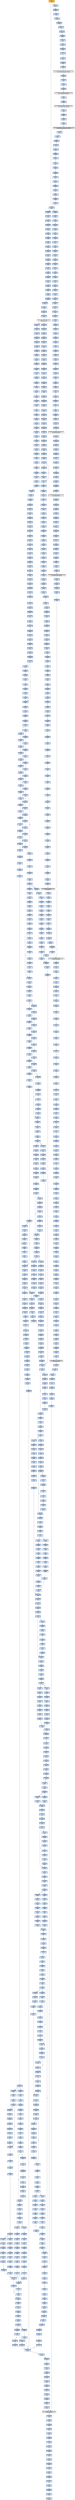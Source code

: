 strict digraph G {
	graph [bgcolor=transparent,
		name=G
	];
	node [color=lightsteelblue,
		fillcolor=lightsteelblue,
		shape=rectangle,
		style=filled
	];
	"0x004054a0"	[color=lightgrey,
		fillcolor=orange,
		label="0x004054a0
call"];
	"0x004054a5"	[label="0x004054a5
jmp"];
	"0x004054a0" -> "0x004054a5"	[color="#000000"];
	"0x0040c3c8"	[label="0x0040c3c8
pushl"];
	"0x004054a0" -> "0x0040c3c8"	[color="#000000"];
	"0x004054a6"	[label="0x004054a6
pushl"];
	"0x004054a5" -> "0x004054a6"	[color="#000000"];
	"0x00405325"	[label="0x00405325
pushl"];
	"0x004054a5" -> "0x00405325"	[color="#000000"];
	"0x004054ad"	[label="0x004054ad
movl"];
	"0x004054a6" -> "0x004054ad"	[color="#000000"];
	"0x004054b4"	[label="0x004054b4
xorl"];
	"0x004054ad" -> "0x004054b4"	[color="#000000"];
	"0x004054b6"	[label="0x004054b6
jmp"];
	"0x004054b4" -> "0x004054b6"	[color="#000000"];
	"0x004261d7"	[label="0x004261d7
movl"];
	"0x004054b6" -> "0x004261d7"	[color="#000000"];
	"0x004261dc"	[label="0x004261dc
popl"];
	"0x004261d7" -> "0x004261dc"	[color="#000000"];
	"0x004261e3"	[label="0x004261e3
addl"];
	"0x004261dc" -> "0x004261e3"	[color="#000000"];
	"0x004261e6"	[label="0x004261e6
pushl"];
	"0x004261e3" -> "0x004261e6"	[color="#000000"];
	"0x004261e7"	[label="0x004261e7
pushl"];
	"0x004261e6" -> "0x004261e7"	[color="#000000"];
	"0x004261e8"	[label="0x004261e8
pushl"];
	"0x004261e7" -> "0x004261e8"	[color="#000000"];
	"0x004261e9"	[label="0x004261e9
pushl"];
	"0x004261e8" -> "0x004261e9"	[color="#000000"];
	"0x004261ea"	[label="0x004261ea
pushl"];
	"0x004261e9" -> "0x004261ea"	[color="#000000"];
	"0x004261eb"	[label="0x004261eb
pushl"];
	"0x004261ea" -> "0x004261eb"	[color="#000000"];
	"0x004261ec"	[label="0x004261ec
leal"];
	"0x004261eb" -> "0x004261ec"	[color="#000000"];
	"0x004261f2"	[label="0x004261f2
movl"];
	"0x004261ec" -> "0x004261f2"	[color="#000000"];
	"0x004261f5"	[label="0x004261f5
pushl"];
	"0x004261f2" -> "0x004261f5"	[color="#000000"];
	"0x004261f6"	[label="0x004261f6
movl"];
	"0x004261f5" -> "0x004261f6"	[color="#000000"];
	"0x004261f8"	[label="0x004261f8
pushl"];
	"0x004261f6" -> "0x004261f8"	[color="#000000"];
	"0x004261fa"	[label="0x004261fa
pushl"];
	"0x004261f8" -> "0x004261fa"	[color="#000000"];
	"0x004261ff"	[label="0x004261ff
pushl"];
	"0x004261fa" -> "0x004261ff"	[color="#000000"];
	"0x00426202"	[label="0x00426202
pushl"];
	"0x004261ff" -> "0x00426202"	[color="#000000"];
	"0x00426204"	[label="0x00426204
movl"];
	"0x00426202" -> "0x00426204"	[color="#000000"];
	"0x00426207"	[label="0x00426207
addl"];
	"0x00426204" -> "0x00426207"	[color="#000000"];
	"0x00426209"	[label="0x00426209
movl"];
	"0x00426207" -> "0x00426209"	[color="#000000"];
	"0x0042620b"	[label="0x0042620b
call"];
	"0x00426209" -> "0x0042620b"	[color="#000000"];
	VIRTUALALLOC_KERNEL32_DLL	[color=lightgrey,
		fillcolor=lightgrey,
		label="VIRTUALALLOC_KERNEL32_DLL
VIRTUALALLOC"];
	"0x0042620b" -> VIRTUALALLOC_KERNEL32_DLL	[color="#000000"];
	"0x0042620d"	[label="0x0042620d
popl"];
	VIRTUALALLOC_KERNEL32_DLL -> "0x0042620d"	[color="#000000"];
	"0x010c0851"	[label="0x010c0851
movl"];
	VIRTUALALLOC_KERNEL32_DLL -> "0x010c0851"	[color="#000000"];
	"0x0042620e"	[label="0x0042620e
movl"];
	"0x0042620d" -> "0x0042620e"	[color="#000000"];
	"0x00426210"	[label="0x00426210
pushl"];
	"0x0042620e" -> "0x00426210"	[color="#000000"];
	"0x00426211"	[label="0x00426211
pushl"];
	"0x00426210" -> "0x00426211"	[color="#000000"];
	"0x00426212"	[label="0x00426212
movl"];
	"0x00426211" -> "0x00426212"	[color="#000000"];
	"0x00426214"	[label="0x00426214
movl"];
	"0x00426212" -> "0x00426214"	[color="#000000"];
	"0x00426217"	[label="0x00426217
addl"];
	"0x00426214" -> "0x00426217"	[color="#000000"];
	"0x00426219"	[label="0x00426219
movl"];
	"0x00426217" -> "0x00426219"	[color="#000000"];
	"0x0042621b"	[label="0x0042621b
movl"];
	"0x00426219" -> "0x0042621b"	[color="#000000"];
	"0x0042621e"	[label="0x0042621e
movl"];
	"0x0042621b" -> "0x0042621e"	[color="#000000"];
	"0x00426221"	[label="0x00426221
addl"];
	"0x0042621e" -> "0x00426221"	[color="#000000"];
	"0x00426223"	[label="0x00426223
movl"];
	"0x00426221" -> "0x00426223"	[color="#000000"];
	"0x00426225"	[label="0x00426225
movl"];
	"0x00426223" -> "0x00426225"	[color="#000000"];
	"0x00426228"	[label="0x00426228
addl"];
	"0x00426225" -> "0x00426228"	[color="#000000"];
	"0x0042622a"	[label="0x0042622a
movl"];
	"0x00426228" -> "0x0042622a"	[color="#000000"];
	"0x0042622d"	[label="0x0042622d
addl"];
	"0x0042622a" -> "0x0042622d"	[color="#000000"];
	"0x0042622f"	[label="0x0042622f
leal"];
	"0x0042622d" -> "0x0042622f"	[color="#000000"];
	"0x00426232"	[label="0x00426232
pushl"];
	"0x0042622f" -> "0x00426232"	[color="#000000"];
	"0x00426233"	[label="0x00426233
pushl"];
	"0x00426232" -> "0x00426233"	[color="#000000"];
	"0x00426234"	[label="0x00426234
pushl"];
	"0x00426233" -> "0x00426234"	[color="#000000"];
	"0x00426235"	[label="0x00426235
call"];
	"0x00426234" -> "0x00426235"	[color="#000000"];
	"0x004260e3"	[label="0x004260e3
pusha"];
	"0x00426235" -> "0x004260e3"	[color="#000000"];
	"0x004260e4"	[label="0x004260e4
movl"];
	"0x004260e3" -> "0x004260e4"	[color="#000000"];
	"0x004260e8"	[label="0x004260e8
movl"];
	"0x004260e4" -> "0x004260e8"	[color="#000000"];
	"0x004260ec"	[label="0x004260ec
cld"];
	"0x004260e8" -> "0x004260ec"	[color="#000000"];
	"0x004260ed"	[label="0x004260ed
movb"];
	"0x004260ec" -> "0x004260ed"	[color="#000000"];
	"0x004260ef"	[label="0x004260ef
xorl"];
	"0x004260ed" -> "0x004260ef"	[color="#000000"];
	"0x004260f1"	[label="0x004260f1
movsb"];
	"0x004260ef" -> "0x004260f1"	[color="#000000"];
	"0x004260f2"	[label="0x004260f2
movb"];
	"0x004260f1" -> "0x004260f2"	[color="#000000"];
	"0x004260f4"	[label="0x004260f4
call"];
	"0x004260f2" -> "0x004260f4"	[color="#000000"];
	"0x00426166"	[label="0x00426166
addb"];
	"0x004260f4" -> "0x00426166"	[color="#000000"];
	"0x00426168"	[label="0x00426168
jne"];
	"0x00426166" -> "0x00426168"	[color="#000000"];
	"0x0042616a"	[label="0x0042616a
movb"];
	"0x00426168" -> "0x0042616a"	[color="#000000",
		label=F];
	"0x0042616f"	[label="0x0042616f
ret"];
	"0x00426168" -> "0x0042616f"	[color="#000000",
		label=T];
	"0x0042616c"	[label="0x0042616c
incl"];
	"0x0042616a" -> "0x0042616c"	[color="#000000"];
	"0x0042616d"	[label="0x0042616d
adcb"];
	"0x0042616c" -> "0x0042616d"	[color="#000000"];
	"0x0042616d" -> "0x0042616f"	[color="#000000"];
	"0x0042610b"	[label="0x0042610b
jae"];
	"0x0042616f" -> "0x0042610b"	[color="#000000"];
	"0x00426130"	[label="0x00426130
lodsb"];
	"0x0042610b" -> "0x00426130"	[color="#000000",
		label=T];
	"0x00426131"	[label="0x00426131
shrl"];
	"0x00426130" -> "0x00426131"	[color="#000000"];
	"0x00426133"	[label="0x00426133
je"];
	"0x00426131" -> "0x00426133"	[color="#000000"];
	"0x00426182"	[label="0x00426182
subl"];
	"0x00426133" -> "0x00426182"	[color="#000000",
		label=T];
	"0x00426186"	[label="0x00426186
movl"];
	"0x00426182" -> "0x00426186"	[color="#000000"];
	"0x0042618a"	[label="0x0042618a
popa"];
	"0x00426186" -> "0x0042618a"	[color="#000000"];
	"0x0042618b"	[label="0x0042618b
ret"];
	"0x0042618a" -> "0x0042618b"	[color="#000000"];
	"0x00426237"	[label="0x00426237
popl"];
	"0x0042618b" -> "0x00426237"	[color="#000000"];
	"0x00426238"	[label="0x00426238
popl"];
	"0x00426237" -> "0x00426238"	[color="#000000"];
	"0x00426239"	[label="0x00426239
addl"];
	"0x00426238" -> "0x00426239"	[color="#000000"];
	"0x0042623c"	[label="0x0042623c
movl"];
	"0x00426239" -> "0x0042623c"	[color="#000000"];
	"0x0042623e"	[label="0x0042623e
pushl"];
	"0x0042623c" -> "0x0042623e"	[color="#000000"];
	"0x0042623f"	[label="0x0042623f
movl"];
	"0x0042623e" -> "0x0042623f"	[color="#000000"];
	"0x00426241"	[label="0x00426241
movl"];
	"0x0042623f" -> "0x00426241"	[color="#000000"];
	"0x00426244"	[label="0x00426244
addl"];
	"0x00426241" -> "0x00426244"	[color="#000000"];
	"0x00426247"	[label="0x00426247
subl"];
	"0x00426244" -> "0x00426247"	[color="#000000"];
	"0x00426249"	[label="0x00426249
movl"];
	"0x00426247" -> "0x00426249"	[color="#000000"];
	"0x0042624c"	[label="0x0042624c
movl"];
	"0x00426249" -> "0x0042624c"	[color="#000000"];
	"0x0042624f"	[label="0x0042624f
movl"];
	"0x0042624c" -> "0x0042624f"	[color="#000000"];
	"0x00426252"	[label="0x00426252
call"];
	"0x0042624f" -> "0x00426252"	[color="#000000"];
	"0x010c0948"	[label="0x010c0948
pushl"];
	"0x00426252" -> "0x010c0948"	[color="#000000"];
	"0x010c0949"	[label="0x010c0949
pushl"];
	"0x010c0948" -> "0x010c0949"	[color="#000000"];
	"0x010c094a"	[label="0x010c094a
pushl"];
	"0x010c0949" -> "0x010c094a"	[color="#000000"];
	"0x010c094b"	[label="0x010c094b
pushl"];
	"0x010c094a" -> "0x010c094b"	[color="#000000"];
	"0x010c094c"	[label="0x010c094c
call"];
	"0x010c094b" -> "0x010c094c"	[color="#000000"];
	"0x010c0951"	[label="0x010c0951
popl"];
	"0x010c094c" -> "0x010c0951"	[color="#000000"];
	"0x010c0952"	[label="0x010c0952
subl"];
	"0x010c0951" -> "0x010c0952"	[color="#000000"];
	"0x010c0958"	[label="0x010c0958
leal"];
	"0x010c0952" -> "0x010c0958"	[color="#000000"];
	"0x010c095e"	[label="0x010c095e
movl"];
	"0x010c0958" -> "0x010c095e"	[color="#000000"];
	"0x010c0961"	[label="0x010c0961
addl"];
	"0x010c095e" -> "0x010c0961"	[color="#000000"];
	"0x010c0964"	[label="0x010c0964
subl"];
	"0x010c0961" -> "0x010c0964"	[color="#000000"];
	"0x010c0966"	[label="0x010c0966
cld"];
	"0x010c0964" -> "0x010c0966"	[color="#000000"];
	"0x010c0967"	[label="0x010c0967
movl"];
	"0x010c0966" -> "0x010c0967"	[color="#000000"];
	"0x010c0969"	[label="0x010c0969
movl"];
	"0x010c0967" -> "0x010c0969"	[color="#000000"];
	"0x010c096c"	[label="0x010c096c
movl"];
	"0x010c0969" -> "0x010c096c"	[color="#000000"];
	"0x010c096f"	[label="0x010c096f
addl"];
	"0x010c096c" -> "0x010c096f"	[color="#000000"];
	"0x010c0971"	[label="0x010c0971
leal"];
	"0x010c096f" -> "0x010c0971"	[color="#000000"];
	"0x010c0977"	[label="0x010c0977
lodsl"];
	"0x010c0971" -> "0x010c0977"	[color="#000000"];
	"0x010c0978"	[label="0x010c0978
stosl"];
	"0x010c0977" -> "0x010c0978"	[color="#000000"];
	"0x010c0979"	[label="0x010c0979
lodsl"];
	"0x010c0978" -> "0x010c0979"	[color="#000000"];
	"0x010c097a"	[label="0x010c097a
stosl"];
	"0x010c0979" -> "0x010c097a"	[color="#000000"];
	"0x010c097b"	[label="0x010c097b
lodsl"];
	"0x010c097a" -> "0x010c097b"	[color="#000000"];
	"0x010c097c"	[label="0x010c097c
stosl"];
	"0x010c097b" -> "0x010c097c"	[color="#000000"];
	"0x010c097d"	[label="0x010c097d
lodsl"];
	"0x010c097c" -> "0x010c097d"	[color="#000000"];
	"0x010c097e"	[label="0x010c097e
stosl"];
	"0x010c097d" -> "0x010c097e"	[color="#000000"];
	"0x010c097f"	[label="0x010c097f
nop"];
	"0x010c097e" -> "0x010c097f"	[color="#000000"];
	"0x010c0980"	[label="0x010c0980
cmpl"];
	"0x010c097f" -> "0x010c0980"	[color="#000000"];
	"0x010c0984"	[label="0x010c0984
je"];
	"0x010c0980" -> "0x010c0984"	[color="#000000"];
	"0x010c0986"	[label="0x010c0986
movl"];
	"0x010c0984" -> "0x010c0986"	[color="#000000",
		label=F];
	"0x010c0989"	[label="0x010c0989
testl"];
	"0x010c0986" -> "0x010c0989"	[color="#000000"];
	"0x010c098b"	[label="0x010c098b
je"];
	"0x010c0989" -> "0x010c098b"	[color="#000000"];
	"0x010c098d"	[label="0x010c098d
movl"];
	"0x010c098b" -> "0x010c098d"	[color="#000000",
		label=F];
	"0x010c0992"	[label="0x010c0992
addl"];
	"0x010c098d" -> "0x010c0992"	[color="#000000"];
	"0x010c0994"	[label="0x010c0994
movl"];
	"0x010c0992" -> "0x010c0994"	[color="#000000"];
	"0x010c0997"	[label="0x010c0997
addl"];
	"0x010c0994" -> "0x010c0997"	[color="#000000"];
	"0x010c0999"	[label="0x010c0999
repz"];
	"0x010c0997" -> "0x010c0999"	[color="#000000"];
	"0x010c099b"	[label="0x010c099b
movl"];
	"0x010c0999" -> "0x010c099b"	[color="#000000"];
	"0x010c099d"	[label="0x010c099d
leal"];
	"0x010c099b" -> "0x010c099d"	[color="#000000"];
	"0x010c09a3"	[label="0x010c09a3
addl"];
	"0x010c099d" -> "0x010c09a3"	[color="#000000"];
	"0x010c09a5"	[label="0x010c09a5
addl"];
	"0x010c09a3" -> "0x010c09a5"	[color="#000000"];
	"0x010c09a8"	[label="0x010c09a8
addl"];
	"0x010c09a5" -> "0x010c09a8"	[color="#000000"];
	"0x010c09ab"	[label="0x010c09ab
leal"];
	"0x010c09a8" -> "0x010c09ab"	[color="#000000"];
	"0x010c09b1"	[label="0x010c09b1
pushl"];
	"0x010c09ab" -> "0x010c09b1"	[color="#000000"];
	"0x010c09b2"	[label="0x010c09b2
call"];
	"0x010c09b1" -> "0x010c09b2"	[color="#000000"];
	"0x010c0afd"	[label="0x010c0afd
pushl"];
	"0x010c09b2" -> "0x010c0afd"	[color="#000000"];
	"0x010c0afe"	[label="0x010c0afe
movl"];
	"0x010c0afd" -> "0x010c0afe"	[color="#000000"];
	"0x010c0b00"	[label="0x010c0b00
addl"];
	"0x010c0afe" -> "0x010c0b00"	[color="#000000"];
	"0x010c0b03"	[label="0x010c0b03
pushl"];
	"0x010c0b00" -> "0x010c0b03"	[color="#000000"];
	"0x010c0b04"	[label="0x010c0b04
pushl"];
	"0x010c0b03" -> "0x010c0b04"	[color="#000000"];
	"0x010c0b05"	[label="0x010c0b05
pushl"];
	"0x010c0b04" -> "0x010c0b05"	[color="#000000"];
	"0x010c0b06"	[label="0x010c0b06
call"];
	"0x010c0b05" -> "0x010c0b06"	[color="#000000"];
	"0x010c0b0b"	[label="0x010c0b0b
popl"];
	"0x010c0b06" -> "0x010c0b0b"	[color="#000000"];
	"0x010c0b0c"	[label="0x010c0b0c
subl"];
	"0x010c0b0b" -> "0x010c0b0c"	[color="#000000"];
	"0x010c0b12"	[label="0x010c0b12
movl"];
	"0x010c0b0c" -> "0x010c0b12"	[color="#000000"];
	"0x010c0b15"	[label="0x010c0b15
movl"];
	"0x010c0b12" -> "0x010c0b15"	[color="#000000"];
	"0x010c0b17"	[label="0x010c0b17
addl"];
	"0x010c0b15" -> "0x010c0b17"	[color="#000000"];
	"0x010c0b19"	[label="0x010c0b19
pushl"];
	"0x010c0b17" -> "0x010c0b19"	[color="#000000"];
	"0x010c0b1a"	[label="0x010c0b1a
call"];
	"0x010c0b19" -> "0x010c0b1a"	[color="#000000"];
	LOADLIBRARYA_KERNEL32_DLL	[color=lightgrey,
		fillcolor=lightgrey,
		label="LOADLIBRARYA_KERNEL32_DLL
LOADLIBRARYA"];
	"0x010c0b1a" -> LOADLIBRARYA_KERNEL32_DLL	[color="#000000"];
	"0x010c0b20"	[label="0x010c0b20
movl"];
	LOADLIBRARYA_KERNEL32_DLL -> "0x010c0b20"	[color="#000000"];
	"0x010c0b23"	[label="0x010c0b23
movl"];
	"0x010c0b20" -> "0x010c0b23"	[color="#000000"];
	"0x010c0b26"	[label="0x010c0b26
movl"];
	"0x010c0b23" -> "0x010c0b26"	[color="#000000"];
	"0x010c0b29"	[label="0x010c0b29
addl"];
	"0x010c0b26" -> "0x010c0b29"	[color="#000000"];
	"0x010c0b2b"	[label="0x010c0b2b
addl"];
	"0x010c0b29" -> "0x010c0b2b"	[color="#000000"];
	"0x010c0b2d"	[label="0x010c0b2d
xorl"];
	"0x010c0b2b" -> "0x010c0b2d"	[color="#000000"];
	"0x010c0b2f"	[label="0x010c0b2f
addl"];
	"0x010c0b2d" -> "0x010c0b2f"	[color="#000000"];
	"0x010c0b31"	[label="0x010c0b31
je"];
	"0x010c0b2f" -> "0x010c0b31"	[color="#000000"];
	"0x010c0b33"	[label="0x010c0b33
pushl"];
	"0x010c0b31" -> "0x010c0b33"	[color="#000000",
		label=F];
	"0x010c0b34"	[label="0x010c0b34
movl"];
	"0x010c0b33" -> "0x010c0b34"	[color="#000000"];
	"0x010c0b36"	[label="0x010c0b36
addl"];
	"0x010c0b34" -> "0x010c0b36"	[color="#000000"];
	"0x010c0b38"	[label="0x010c0b38
pushl"];
	"0x010c0b36" -> "0x010c0b38"	[color="#000000"];
	"0x010c0b39"	[label="0x010c0b39
pushl"];
	"0x010c0b38" -> "0x010c0b39"	[color="#000000"];
	"0x010c0b3c"	[label="0x010c0b3c
call"];
	"0x010c0b39" -> "0x010c0b3c"	[color="#000000"];
	GETPROCADDRESS_KERNEL32_DLL	[color=lightgrey,
		fillcolor=lightgrey,
		label="GETPROCADDRESS_KERNEL32_DLL
GETPROCADDRESS"];
	"0x010c0b3c" -> GETPROCADDRESS_KERNEL32_DLL	[color="#000000"];
	"0x010c12bf"	[label="0x010c12bf
popl"];
	GETPROCADDRESS_KERNEL32_DLL -> "0x010c12bf"	[color="#000000"];
	"0x010c0853"	[label="0x010c0853
movl"];
	"0x010c0851" -> "0x010c0853"	[color="#000000"];
	"0x010c0856"	[label="0x010c0856
leal"];
	"0x010c0853" -> "0x010c0856"	[color="#000000"];
	"0x010c0859"	[label="0x010c0859
pushl"];
	"0x010c0856" -> "0x010c0859"	[color="#000000"];
	"0x010c085a"	[label="0x010c085a
pushl"];
	"0x010c0859" -> "0x010c085a"	[color="#000000"];
	"0x010c085b"	[label="0x010c085b
pushl"];
	"0x010c085a" -> "0x010c085b"	[color="#000000"];
	"0x010c085e"	[label="0x010c085e
addl"];
	"0x010c085b" -> "0x010c085e"	[color="#000000"];
	"0x010c0861"	[label="0x010c0861
pushl"];
	"0x010c085e" -> "0x010c0861"	[color="#000000"];
	"0x010c0862"	[label="0x010c0862
pushl"];
	"0x010c0861" -> "0x010c0862"	[color="#000000"];
	"0x010c0863"	[label="0x010c0863
leal"];
	"0x010c0862" -> "0x010c0863"	[color="#000000"];
	"0x010c0866"	[label="0x010c0866
pushl"];
	"0x010c0863" -> "0x010c0866"	[color="#000000"];
	"0x010c0867"	[label="0x010c0867
call"];
	"0x010c0866" -> "0x010c0867"	[color="#000000"];
	"0x010c000d"	[label="0x010c000d
pushl"];
	"0x010c0867" -> "0x010c000d"	[color="#000000"];
	"0x010c000e"	[label="0x010c000e
movl"];
	"0x010c000d" -> "0x010c000e"	[color="#000000"];
	"0x010c0010"	[label="0x010c0010
subl"];
	"0x010c000e" -> "0x010c0010"	[color="#000000"];
	"0x010c0013"	[label="0x010c0013
movl"];
	"0x010c0010" -> "0x010c0013"	[color="#000000"];
	"0x010c0016"	[label="0x010c0016
movl"];
	"0x010c0013" -> "0x010c0016"	[color="#000000"];
	"0x010c0019"	[label="0x010c0019
andl"];
	"0x010c0016" -> "0x010c0019"	[color="#000000"];
	"0x010c001d"	[label="0x010c001d
andl"];
	"0x010c0019" -> "0x010c001d"	[color="#000000"];
	"0x010c0021"	[label="0x010c0021
xorl"];
	"0x010c001d" -> "0x010c0021"	[color="#000000"];
	"0x010c0023"	[label="0x010c0023
incl"];
	"0x010c0021" -> "0x010c0023"	[color="#000000"];
	"0x010c0024"	[label="0x010c0024
pushl"];
	"0x010c0023" -> "0x010c0024"	[color="#000000"];
	"0x010c0025"	[label="0x010c0025
pushl"];
	"0x010c0024" -> "0x010c0025"	[color="#000000"];
	"0x010c0026"	[label="0x010c0026
movl"];
	"0x010c0025" -> "0x010c0026"	[color="#000000"];
	"0x010c0029"	[label="0x010c0029
pushl"];
	"0x010c0026" -> "0x010c0029"	[color="#000000"];
	"0x010c002a"	[label="0x010c002a
movl"];
	"0x010c0029" -> "0x010c002a"	[color="#000000"];
	"0x010c002c"	[label="0x010c002c
shll"];
	"0x010c002a" -> "0x010c002c"	[color="#000000"];
	"0x010c002e"	[label="0x010c002e
movl"];
	"0x010c002c" -> "0x010c002e"	[color="#000000"];
	"0x010c0031"	[label="0x010c0031
movl"];
	"0x010c002e" -> "0x010c0031"	[color="#000000"];
	"0x010c0033"	[label="0x010c0033
movl"];
	"0x010c0031" -> "0x010c0033"	[color="#000000"];
	"0x010c0035"	[label="0x010c0035
shll"];
	"0x010c0033" -> "0x010c0035"	[color="#000000"];
	"0x010c0037"	[label="0x010c0037
movl"];
	"0x010c0035" -> "0x010c0037"	[color="#000000"];
	"0x010c003a"	[label="0x010c003a
addl"];
	"0x010c0037" -> "0x010c003a"	[color="#000000"];
	"0x010c003c"	[label="0x010c003c
movl"];
	"0x010c003a" -> "0x010c003c"	[color="#000000"];
	"0x010c0041"	[label="0x010c0041
shll"];
	"0x010c003c" -> "0x010c0041"	[color="#000000"];
	"0x010c0043"	[label="0x010c0043
decl"];
	"0x010c0041" -> "0x010c0043"	[color="#000000"];
	"0x010c0044"	[label="0x010c0044
decl"];
	"0x010c0043" -> "0x010c0044"	[color="#000000"];
	"0x010c0045"	[label="0x010c0045
movl"];
	"0x010c0044" -> "0x010c0045"	[color="#000000"];
	"0x010c0048"	[label="0x010c0048
addl"];
	"0x010c0045" -> "0x010c0048"	[color="#000000"];
	"0x010c004d"	[label="0x010c004d
movb"];
	"0x010c0048" -> "0x010c004d"	[color="#000000"];
	"0x010c0051"	[label="0x010c0051
movl"];
	"0x010c004d" -> "0x010c0051"	[color="#000000"];
	"0x010c0054"	[label="0x010c0054
movl"];
	"0x010c0051" -> "0x010c0054"	[color="#000000"];
	"0x010c0057"	[label="0x010c0057
movl"];
	"0x010c0054" -> "0x010c0057"	[color="#000000"];
	"0x010c005a"	[label="0x010c005a
movl"];
	"0x010c0057" -> "0x010c005a"	[color="#000000"];
	"0x010c005d"	[label="0x010c005d
movl"];
	"0x010c005a" -> "0x010c005d"	[color="#000000"];
	"0x010c0060"	[label="0x010c0060
movl"];
	"0x010c005d" -> "0x010c0060"	[color="#000000"];
	"0x010c0063"	[label="0x010c0063
je"];
	"0x010c0060" -> "0x010c0063"	[color="#000000"];
	"0x010c0065"	[label="0x010c0065
movl"];
	"0x010c0063" -> "0x010c0065"	[color="#000000",
		label=F];
	"0x010c0067"	[label="0x010c0067
movl"];
	"0x010c0065" -> "0x010c0067"	[color="#000000"];
	"0x010c006c"	[label="0x010c006c
movl"];
	"0x010c0067" -> "0x010c006c"	[color="#000000"];
	"0x010c006e"	[label="0x010c006e
repz"];
	"0x010c006c" -> "0x010c006e"	[color="#000000"];
	"0x010c0070"	[label="0x010c0070
movl"];
	"0x010c006e" -> "0x010c0070"	[color="#000000"];
	"0x010c0073"	[label="0x010c0073
andl"];
	"0x010c0070" -> "0x010c0073"	[color="#000000"];
	"0x010c0077"	[label="0x010c0077
pushl"];
	"0x010c0073" -> "0x010c0077"	[color="#000000"];
	"0x010c0079"	[label="0x010c0079
movl"];
	"0x010c0077" -> "0x010c0079"	[color="#000000"];
	"0x010c007c"	[label="0x010c007c
orl"];
	"0x010c0079" -> "0x010c007c"	[color="#000000"];
	"0x010c007f"	[label="0x010c007f
popl"];
	"0x010c007c" -> "0x010c007f"	[color="#000000"];
	"0x010c0080"	[label="0x010c0080
movl"];
	"0x010c007f" -> "0x010c0080"	[color="#000000"];
	"0x010c0083"	[label="0x010c0083
movl"];
	"0x010c0080" -> "0x010c0083"	[color="#000000"];
	"0x010c0086"	[label="0x010c0086
movzbl"];
	"0x010c0083" -> "0x010c0086"	[color="#000000"];
	"0x010c0089"	[label="0x010c0089
shll"];
	"0x010c0086" -> "0x010c0089"	[color="#000000"];
	"0x010c008c"	[label="0x010c008c
orl"];
	"0x010c0089" -> "0x010c008c"	[color="#000000"];
	"0x010c008e"	[label="0x010c008e
incl"];
	"0x010c008c" -> "0x010c008e"	[color="#000000"];
	"0x010c0091"	[label="0x010c0091
decl"];
	"0x010c008e" -> "0x010c0091"	[color="#000000"];
	"0x010c0092"	[label="0x010c0092
movl"];
	"0x010c0091" -> "0x010c0092"	[color="#000000"];
	"0x010c0095"	[label="0x010c0095
jne"];
	"0x010c0092" -> "0x010c0095"	[color="#000000"];
	"0x010c0097"	[label="0x010c0097
cmpl"];
	"0x010c0095" -> "0x010c0097"	[color="#000000",
		label=F];
	"0x010c009a"	[label="0x010c009a
ja"];
	"0x010c0097" -> "0x010c009a"	[color="#000000"];
	"0x010c00a8"	[label="0x010c00a8
andl"];
	"0x010c009a" -> "0x010c00a8"	[color="#000000",
		label=T];
	"0x010c00ab"	[label="0x010c00ab
movl"];
	"0x010c00a8" -> "0x010c00ab"	[color="#000000"];
	"0x010c00ae"	[label="0x010c00ae
movl"];
	"0x010c00ab" -> "0x010c00ae"	[color="#000000"];
	"0x010c00b1"	[label="0x010c00b1
shll"];
	"0x010c00ae" -> "0x010c00b1"	[color="#000000"];
	"0x010c00b4"	[label="0x010c00b4
addl"];
	"0x010c00b1" -> "0x010c00b4"	[color="#000000"];
	"0x010c00b6"	[label="0x010c00b6
leal"];
	"0x010c00b4" -> "0x010c00b6"	[color="#000000"];
	"0x010c00b9"	[label="0x010c00b9
cmpl"];
	"0x010c00b6" -> "0x010c00b9"	[color="#000000"];
	"0x010c00be"	[label="0x010c00be
jae"];
	"0x010c00b9" -> "0x010c00be"	[color="#000000"];
	"0x010c00d7"	[label="0x010c00d7
movl"];
	"0x010c00be" -> "0x010c00d7"	[color="#000000",
		label=T];
	"0x010c00c0"	[label="0x010c00c0
movl"];
	"0x010c00be" -> "0x010c00c0"	[color="#000000",
		label=F];
	"0x010c00d9"	[label="0x010c00d9
movl"];
	"0x010c00d7" -> "0x010c00d9"	[color="#000000"];
	"0x010c00db"	[label="0x010c00db
shrl"];
	"0x010c00d9" -> "0x010c00db"	[color="#000000"];
	"0x010c00de"	[label="0x010c00de
imull"];
	"0x010c00db" -> "0x010c00de"	[color="#000000"];
	"0x010c00e1"	[label="0x010c00e1
cmpl"];
	"0x010c00de" -> "0x010c00e1"	[color="#000000"];
	"0x010c00e4"	[label="0x010c00e4
jae"];
	"0x010c00e1" -> "0x010c00e4"	[color="#000000"];
	"0x010c00ea"	[label="0x010c00ea
movl"];
	"0x010c00e4" -> "0x010c00ea"	[color="#000000",
		label=F];
	"0x010c0269"	[label="0x010c0269
subl"];
	"0x010c00e4" -> "0x010c0269"	[color="#000000",
		label=T];
	"0x010c00ec"	[label="0x010c00ec
movl"];
	"0x010c00ea" -> "0x010c00ec"	[color="#000000"];
	"0x010c00f1"	[label="0x010c00f1
subl"];
	"0x010c00ec" -> "0x010c00f1"	[color="#000000"];
	"0x010c00f3"	[label="0x010c00f3
shrl"];
	"0x010c00f1" -> "0x010c00f3"	[color="#000000"];
	"0x010c00f6"	[label="0x010c00f6
addl"];
	"0x010c00f3" -> "0x010c00f6"	[color="#000000"];
	"0x010c00f8"	[label="0x010c00f8
movl"];
	"0x010c00f6" -> "0x010c00f8"	[color="#000000"];
	"0x010c00fa"	[label="0x010c00fa
movzbl"];
	"0x010c00f8" -> "0x010c00fa"	[color="#000000"];
	"0x010c00fe"	[label="0x010c00fe
movl"];
	"0x010c00fa" -> "0x010c00fe"	[color="#000000"];
	"0x010c0101"	[label="0x010c0101
andl"];
	"0x010c00fe" -> "0x010c0101"	[color="#000000"];
	"0x010c0104"	[label="0x010c0104
pushl"];
	"0x010c0101" -> "0x010c0104"	[color="#000000"];
	"0x010c0106"	[label="0x010c0106
popl"];
	"0x010c0104" -> "0x010c0106"	[color="#000000"];
	"0x010c0107"	[label="0x010c0107
subb"];
	"0x010c0106" -> "0x010c0107"	[color="#000000"];
	"0x010c010a"	[label="0x010c010a
xorl"];
	"0x010c0107" -> "0x010c010a"	[color="#000000"];
	"0x010c010c"	[label="0x010c010c
shrl"];
	"0x010c010a" -> "0x010c010c"	[color="#000000"];
	"0x010c010e"	[label="0x010c010e
movl"];
	"0x010c010c" -> "0x010c010e"	[color="#000000"];
	"0x010c0111"	[label="0x010c0111
shll"];
	"0x010c010e" -> "0x010c0111"	[color="#000000"];
	"0x010c0113"	[label="0x010c0113
movl"];
	"0x010c0111" -> "0x010c0113"	[color="#000000"];
	"0x010c0116"	[label="0x010c0116
incl"];
	"0x010c0113" -> "0x010c0116"	[color="#000000"];
	"0x010c0117"	[label="0x010c0117
addl"];
	"0x010c0116" -> "0x010c0117"	[color="#000000"];
	"0x010c0119"	[label="0x010c0119
imull"];
	"0x010c0117" -> "0x010c0119"	[color="#000000"];
	"0x010c011f"	[label="0x010c011f
cmpl"];
	"0x010c0119" -> "0x010c011f"	[color="#000000"];
	"0x010c0123"	[label="0x010c0123
leal"];
	"0x010c011f" -> "0x010c0123"	[color="#000000"];
	"0x010c012a"	[label="0x010c012a
movl"];
	"0x010c0123" -> "0x010c012a"	[color="#000000"];
	"0x010c012d"	[label="0x010c012d
jl"];
	"0x010c012a" -> "0x010c012d"	[color="#000000"];
	"0x010c01d2"	[label="0x010c01d2
movl"];
	"0x010c012d" -> "0x010c01d2"	[color="#000000",
		label=T];
	"0x010c0133"	[label="0x010c0133
movl"];
	"0x010c012d" -> "0x010c0133"	[color="#000000",
		label=F];
	"0x010c01d5"	[label="0x010c01d5
leal"];
	"0x010c01d2" -> "0x010c01d5"	[color="#000000"];
	"0x010c01d8"	[label="0x010c01d8
cmpl"];
	"0x010c01d5" -> "0x010c01d8"	[color="#000000"];
	"0x010c01dd"	[label="0x010c01dd
jae"];
	"0x010c01d8" -> "0x010c01dd"	[color="#000000"];
	"0x010c01f6"	[label="0x010c01f6
movl"];
	"0x010c01dd" -> "0x010c01f6"	[color="#000000",
		label=T];
	"0x010c01df"	[label="0x010c01df
movl"];
	"0x010c01dd" -> "0x010c01df"	[color="#000000",
		label=F];
	"0x010c01f8"	[label="0x010c01f8
movl"];
	"0x010c01f6" -> "0x010c01f8"	[color="#000000"];
	"0x010c01fa"	[label="0x010c01fa
shrl"];
	"0x010c01f8" -> "0x010c01fa"	[color="#000000"];
	"0x010c01fd"	[label="0x010c01fd
imull"];
	"0x010c01fa" -> "0x010c01fd"	[color="#000000"];
	"0x010c0200"	[label="0x010c0200
cmpl"];
	"0x010c01fd" -> "0x010c0200"	[color="#000000"];
	"0x010c0203"	[label="0x010c0203
jae"];
	"0x010c0200" -> "0x010c0203"	[color="#000000"];
	"0x010c0205"	[label="0x010c0205
movl"];
	"0x010c0203" -> "0x010c0205"	[color="#000000",
		label=F];
	"0x010c0219"	[label="0x010c0219
subl"];
	"0x010c0203" -> "0x010c0219"	[color="#000000",
		label=T];
	"0x010c0207"	[label="0x010c0207
movl"];
	"0x010c0205" -> "0x010c0207"	[color="#000000"];
	"0x010c020c"	[label="0x010c020c
subl"];
	"0x010c0207" -> "0x010c020c"	[color="#000000"];
	"0x010c020e"	[label="0x010c020e
shrl"];
	"0x010c020c" -> "0x010c020e"	[color="#000000"];
	"0x010c0211"	[label="0x010c0211
addl"];
	"0x010c020e" -> "0x010c0211"	[color="#000000"];
	"0x010c0213"	[label="0x010c0213
movl"];
	"0x010c0211" -> "0x010c0213"	[color="#000000"];
	"0x010c0215"	[label="0x010c0215
addl"];
	"0x010c0213" -> "0x010c0215"	[color="#000000"];
	"0x010c0217"	[label="0x010c0217
jmp"];
	"0x010c0215" -> "0x010c0217"	[color="#000000"];
	"0x010c022b"	[label="0x010c022b
cmpl"];
	"0x010c0217" -> "0x010c022b"	[color="#000000"];
	"0x010c0231"	[label="0x010c0231
jl"];
	"0x010c022b" -> "0x010c0231"	[color="#000000"];
	"0x010c0233"	[label="0x010c0233
movl"];
	"0x010c0231" -> "0x010c0233"	[color="#000000",
		label=F];
	"0x010c021c"	[label="0x010c021c
subl"];
	"0x010c0219" -> "0x010c021c"	[color="#000000"];
	"0x010c021e"	[label="0x010c021e
movl"];
	"0x010c021c" -> "0x010c021e"	[color="#000000"];
	"0x010c0220"	[label="0x010c0220
shrl"];
	"0x010c021e" -> "0x010c0220"	[color="#000000"];
	"0x010c0223"	[label="0x010c0223
subl"];
	"0x010c0220" -> "0x010c0223"	[color="#000000"];
	"0x010c0225"	[label="0x010c0225
movl"];
	"0x010c0223" -> "0x010c0225"	[color="#000000"];
	"0x010c0227"	[label="0x010c0227
leal"];
	"0x010c0225" -> "0x010c0227"	[color="#000000"];
	"0x010c0227" -> "0x010c022b"	[color="#000000"];
	"0x010c0236"	[label="0x010c0236
movl"];
	"0x010c0233" -> "0x010c0236"	[color="#000000"];
	"0x010c0239"	[label="0x010c0239
incl"];
	"0x010c0236" -> "0x010c0239"	[color="#000000"];
	"0x010c023c"	[label="0x010c023c
cmpl"];
	"0x010c0239" -> "0x010c023c"	[color="#000000"];
	"0x010c0240"	[label="0x010c0240
movb"];
	"0x010c023c" -> "0x010c0240"	[color="#000000"];
	"0x010c0243"	[label="0x010c0243
movb"];
	"0x010c0240" -> "0x010c0243"	[color="#000000"];
	"0x010c0246"	[label="0x010c0246
jnl"];
	"0x010c0243" -> "0x010c0246"	[color="#000000"];
	"0x010c0248"	[label="0x010c0248
andl"];
	"0x010c0246" -> "0x010c0248"	[color="#000000",
		label=F];
	"0x010c0251"	[label="0x010c0251
cmpl"];
	"0x010c0246" -> "0x010c0251"	[color="#000000",
		label=T];
	"0x010c024c"	[label="0x010c024c
jmp"];
	"0x010c0248" -> "0x010c024c"	[color="#000000"];
	"0x010c07eb"	[label="0x010c07eb
movl"];
	"0x010c024c" -> "0x010c07eb"	[color="#000000"];
	"0x010c07ee"	[label="0x010c07ee
cmpl"];
	"0x010c07eb" -> "0x010c07ee"	[color="#000000"];
	"0x010c07f1"	[label="0x010c07f1
jb"];
	"0x010c07ee" -> "0x010c07f1"	[color="#000000"];
	"0x010c07f7"	[label="0x010c07f7
jmp"];
	"0x010c07f1" -> "0x010c07f7"	[color="#000000",
		label=F];
	"0x010c00c3"	[label="0x010c00c3
movl"];
	"0x010c00c0" -> "0x010c00c3"	[color="#000000"];
	"0x010c00c6"	[label="0x010c00c6
movzbl"];
	"0x010c00c3" -> "0x010c00c6"	[color="#000000"];
	"0x010c00c9"	[label="0x010c00c9
shll"];
	"0x010c00c6" -> "0x010c00c9"	[color="#000000"];
	"0x010c00cc"	[label="0x010c00cc
orl"];
	"0x010c00c9" -> "0x010c00cc"	[color="#000000"];
	"0x010c00ce"	[label="0x010c00ce
shll"];
	"0x010c00cc" -> "0x010c00ce"	[color="#000000"];
	"0x010c00d1"	[label="0x010c00d1
incl"];
	"0x010c00ce" -> "0x010c00d1"	[color="#000000"];
	"0x010c00d4"	[label="0x010c00d4
movl"];
	"0x010c00d1" -> "0x010c00d4"	[color="#000000"];
	"0x010c00d4" -> "0x010c00d7"	[color="#000000"];
	"0x010c01e2"	[label="0x010c01e2
movl"];
	"0x010c01df" -> "0x010c01e2"	[color="#000000"];
	"0x010c01e5"	[label="0x010c01e5
movzbl"];
	"0x010c01e2" -> "0x010c01e5"	[color="#000000"];
	"0x010c01e8"	[label="0x010c01e8
shll"];
	"0x010c01e5" -> "0x010c01e8"	[color="#000000"];
	"0x010c01eb"	[label="0x010c01eb
orl"];
	"0x010c01e8" -> "0x010c01eb"	[color="#000000"];
	"0x010c01ed"	[label="0x010c01ed
shll"];
	"0x010c01eb" -> "0x010c01ed"	[color="#000000"];
	"0x010c01f0"	[label="0x010c01f0
incl"];
	"0x010c01ed" -> "0x010c01f0"	[color="#000000"];
	"0x010c01f3"	[label="0x010c01f3
movl"];
	"0x010c01f0" -> "0x010c01f3"	[color="#000000"];
	"0x010c01f3" -> "0x010c01f6"	[color="#000000"];
	"0x010c026c"	[label="0x010c026c
movl"];
	"0x010c0269" -> "0x010c026c"	[color="#000000"];
	"0x010c026e"	[label="0x010c026e
shrl"];
	"0x010c026c" -> "0x010c026e"	[color="#000000"];
	"0x010c0271"	[label="0x010c0271
subl"];
	"0x010c026e" -> "0x010c0271"	[color="#000000"];
	"0x010c0273"	[label="0x010c0273
movl"];
	"0x010c0271" -> "0x010c0273"	[color="#000000"];
	"0x010c0276"	[label="0x010c0276
subl"];
	"0x010c0273" -> "0x010c0276"	[color="#000000"];
	"0x010c0278"	[label="0x010c0278
movl"];
	"0x010c0276" -> "0x010c0278"	[color="#000000"];
	"0x010c027a"	[label="0x010c027a
movl"];
	"0x010c0278" -> "0x010c027a"	[color="#000000"];
	"0x010c027d"	[label="0x010c027d
leal"];
	"0x010c027a" -> "0x010c027d"	[color="#000000"];
	"0x010c0284"	[label="0x010c0284
cmpl"];
	"0x010c027d" -> "0x010c0284"	[color="#000000"];
	"0x010c0289"	[label="0x010c0289
jae"];
	"0x010c0284" -> "0x010c0289"	[color="#000000"];
	"0x010c02a2"	[label="0x010c02a2
movl"];
	"0x010c0289" -> "0x010c02a2"	[color="#000000",
		label=T];
	"0x010c028b"	[label="0x010c028b
movl"];
	"0x010c0289" -> "0x010c028b"	[color="#000000",
		label=F];
	"0x010c02a4"	[label="0x010c02a4
movl"];
	"0x010c02a2" -> "0x010c02a4"	[color="#000000"];
	"0x010c02a6"	[label="0x010c02a6
shrl"];
	"0x010c02a4" -> "0x010c02a6"	[color="#000000"];
	"0x010c02a9"	[label="0x010c02a9
imull"];
	"0x010c02a6" -> "0x010c02a9"	[color="#000000"];
	"0x010c02ac"	[label="0x010c02ac
cmpl"];
	"0x010c02a9" -> "0x010c02ac"	[color="#000000"];
	"0x010c02af"	[label="0x010c02af
jae"];
	"0x010c02ac" -> "0x010c02af"	[color="#000000"];
	"0x010c02b1"	[label="0x010c02b1
movl"];
	"0x010c02af" -> "0x010c02b1"	[color="#000000",
		label=F];
	"0x010c02f4"	[label="0x010c02f4
subl"];
	"0x010c02af" -> "0x010c02f4"	[color="#000000",
		label=T];
	"0x010c02b3"	[label="0x010c02b3
movl"];
	"0x010c02b1" -> "0x010c02b3"	[color="#000000"];
	"0x010c02b8"	[label="0x010c02b8
subl"];
	"0x010c02b3" -> "0x010c02b8"	[color="#000000"];
	"0x010c02ba"	[label="0x010c02ba
shrl"];
	"0x010c02b8" -> "0x010c02ba"	[color="#000000"];
	"0x010c02bd"	[label="0x010c02bd
addl"];
	"0x010c02ba" -> "0x010c02bd"	[color="#000000"];
	"0x010c02bf"	[label="0x010c02bf
cmpl"];
	"0x010c02bd" -> "0x010c02bf"	[color="#000000"];
	"0x010c02c3"	[label="0x010c02c3
movl"];
	"0x010c02bf" -> "0x010c02c3"	[color="#000000"];
	"0x010c02c6"	[label="0x010c02c6
movl"];
	"0x010c02c3" -> "0x010c02c6"	[color="#000000"];
	"0x010c02c9"	[label="0x010c02c9
movl"];
	"0x010c02c6" -> "0x010c02c9"	[color="#000000"];
	"0x010c02cc"	[label="0x010c02cc
movl"];
	"0x010c02c9" -> "0x010c02cc"	[color="#000000"];
	"0x010c02cf"	[label="0x010c02cf
movl"];
	"0x010c02cc" -> "0x010c02cf"	[color="#000000"];
	"0x010c02d2"	[label="0x010c02d2
movl"];
	"0x010c02cf" -> "0x010c02d2"	[color="#000000"];
	"0x010c02d4"	[label="0x010c02d4
movl"];
	"0x010c02d2" -> "0x010c02d4"	[color="#000000"];
	"0x010c02d7"	[label="0x010c02d7
jnl"];
	"0x010c02d4" -> "0x010c02d7"	[color="#000000"];
	"0x010c02d9"	[label="0x010c02d9
andl"];
	"0x010c02d7" -> "0x010c02d9"	[color="#000000",
		label=F];
	"0x010c02df"	[label="0x010c02df
movl"];
	"0x010c02d7" -> "0x010c02df"	[color="#000000",
		label=T];
	"0x010c02dd"	[label="0x010c02dd
jmp"];
	"0x010c02d9" -> "0x010c02dd"	[color="#000000"];
	"0x010c02e6"	[label="0x010c02e6
movl"];
	"0x010c02dd" -> "0x010c02e6"	[color="#000000"];
	"0x010c02e9"	[label="0x010c02e9
addl"];
	"0x010c02e6" -> "0x010c02e9"	[color="#000000"];
	"0x010c02ef"	[label="0x010c02ef
jmp"];
	"0x010c02e9" -> "0x010c02ef"	[color="#000000"];
	"0x010c04e7"	[label="0x010c04e7
cmpl"];
	"0x010c02ef" -> "0x010c04e7"	[color="#000000"];
	"0x010c04ec"	[label="0x010c04ec
jae"];
	"0x010c04e7" -> "0x010c04ec"	[color="#000000"];
	"0x010c0505"	[label="0x010c0505
movl"];
	"0x010c04ec" -> "0x010c0505"	[color="#000000",
		label=T];
	"0x010c04ee"	[label="0x010c04ee
movl"];
	"0x010c04ec" -> "0x010c04ee"	[color="#000000",
		label=F];
	"0x010c0507"	[label="0x010c0507
movl"];
	"0x010c0505" -> "0x010c0507"	[color="#000000"];
	"0x010c0509"	[label="0x010c0509
shrl"];
	"0x010c0507" -> "0x010c0509"	[color="#000000"];
	"0x010c050c"	[label="0x010c050c
imull"];
	"0x010c0509" -> "0x010c050c"	[color="#000000"];
	"0x010c050f"	[label="0x010c050f
cmpl"];
	"0x010c050c" -> "0x010c050f"	[color="#000000"];
	"0x010c0512"	[label="0x010c0512
jae"];
	"0x010c050f" -> "0x010c0512"	[color="#000000"];
	"0x010c0514"	[label="0x010c0514
movl"];
	"0x010c0512" -> "0x010c0514"	[color="#000000",
		label=F];
	"0x010c0539"	[label="0x010c0539
subl"];
	"0x010c0512" -> "0x010c0539"	[color="#000000",
		label=T];
	"0x010c0516"	[label="0x010c0516
movl"];
	"0x010c0514" -> "0x010c0516"	[color="#000000"];
	"0x010c051b"	[label="0x010c051b
subl"];
	"0x010c0516" -> "0x010c051b"	[color="#000000"];
	"0x010c051d"	[label="0x010c051d
shrl"];
	"0x010c051b" -> "0x010c051d"	[color="#000000"];
	"0x010c0520"	[label="0x010c0520
addl"];
	"0x010c051d" -> "0x010c0520"	[color="#000000"];
	"0x010c0522"	[label="0x010c0522
shll"];
	"0x010c0520" -> "0x010c0522"	[color="#000000"];
	"0x010c0525"	[label="0x010c0525
movl"];
	"0x010c0522" -> "0x010c0525"	[color="#000000"];
	"0x010c0527"	[label="0x010c0527
leal"];
	"0x010c0525" -> "0x010c0527"	[color="#000000"];
	"0x010c052b"	[label="0x010c052b
xorl"];
	"0x010c0527" -> "0x010c052b"	[color="#000000"];
	"0x010c052d"	[label="0x010c052d
movl"];
	"0x010c052b" -> "0x010c052d"	[color="#000000"];
	"0x010c0534"	[label="0x010c0534
jmp"];
	"0x010c052d" -> "0x010c0534"	[color="#000000"];
	"0x010c05ba"	[label="0x010c05ba
movl"];
	"0x010c0534" -> "0x010c05ba"	[color="#000000"];
	"0x010c05bd"	[label="0x010c05bd
movl"];
	"0x010c05ba" -> "0x010c05bd"	[color="#000000"];
	"0x010c05c0"	[label="0x010c05c0
movl"];
	"0x010c05bd" -> "0x010c05c0"	[color="#000000"];
	"0x010c05c3"	[label="0x010c05c3
movl"];
	"0x010c05c0" -> "0x010c05c3"	[color="#000000"];
	"0x010c05ca"	[label="0x010c05ca
cmpl"];
	"0x010c05c3" -> "0x010c05ca"	[color="#000000"];
	"0x010c05cf"	[label="0x010c05cf
jae"];
	"0x010c05ca" -> "0x010c05cf"	[color="#000000"];
	"0x010c05d1"	[label="0x010c05d1
movl"];
	"0x010c05cf" -> "0x010c05d1"	[color="#000000",
		label=F];
	"0x010c05e8"	[label="0x010c05e8
movl"];
	"0x010c05cf" -> "0x010c05e8"	[color="#000000",
		label=T];
	"0x010c05d4"	[label="0x010c05d4
movl"];
	"0x010c05d1" -> "0x010c05d4"	[color="#000000"];
	"0x010c05d7"	[label="0x010c05d7
movzbl"];
	"0x010c05d4" -> "0x010c05d7"	[color="#000000"];
	"0x010c05da"	[label="0x010c05da
shll"];
	"0x010c05d7" -> "0x010c05da"	[color="#000000"];
	"0x010c05dd"	[label="0x010c05dd
orl"];
	"0x010c05da" -> "0x010c05dd"	[color="#000000"];
	"0x010c05df"	[label="0x010c05df
shll"];
	"0x010c05dd" -> "0x010c05df"	[color="#000000"];
	"0x010c05e2"	[label="0x010c05e2
incl"];
	"0x010c05df" -> "0x010c05e2"	[color="#000000"];
	"0x010c05e5"	[label="0x010c05e5
movl"];
	"0x010c05e2" -> "0x010c05e5"	[color="#000000"];
	"0x010c05e5" -> "0x010c05e8"	[color="#000000"];
	"0x010c05eb"	[label="0x010c05eb
movl"];
	"0x010c05e8" -> "0x010c05eb"	[color="#000000"];
	"0x010c05ee"	[label="0x010c05ee
movl"];
	"0x010c05eb" -> "0x010c05ee"	[color="#000000"];
	"0x010c05f0"	[label="0x010c05f0
shrl"];
	"0x010c05ee" -> "0x010c05f0"	[color="#000000"];
	"0x010c05f3"	[label="0x010c05f3
imull"];
	"0x010c05f0" -> "0x010c05f3"	[color="#000000"];
	"0x010c05f6"	[label="0x010c05f6
cmpl"];
	"0x010c05f3" -> "0x010c05f6"	[color="#000000"];
	"0x010c05f9"	[label="0x010c05f9
jae"];
	"0x010c05f6" -> "0x010c05f9"	[color="#000000"];
	"0x010c05fb"	[label="0x010c05fb
movl"];
	"0x010c05f9" -> "0x010c05fb"	[color="#000000",
		label=F];
	"0x010c0614"	[label="0x010c0614
subl"];
	"0x010c05f9" -> "0x010c0614"	[color="#000000",
		label=T];
	"0x010c05fd"	[label="0x010c05fd
movl"];
	"0x010c05fb" -> "0x010c05fd"	[color="#000000"];
	"0x010c0602"	[label="0x010c0602
subl"];
	"0x010c05fd" -> "0x010c0602"	[color="#000000"];
	"0x010c0604"	[label="0x010c0604
shrl"];
	"0x010c0602" -> "0x010c0604"	[color="#000000"];
	"0x010c0607"	[label="0x010c0607
addl"];
	"0x010c0604" -> "0x010c0607"	[color="#000000"];
	"0x010c0609"	[label="0x010c0609
movl"];
	"0x010c0607" -> "0x010c0609"	[color="#000000"];
	"0x010c060c"	[label="0x010c060c
shll"];
	"0x010c0609" -> "0x010c060c"	[color="#000000"];
	"0x010c060f"	[label="0x010c060f
movl"];
	"0x010c060c" -> "0x010c060f"	[color="#000000"];
	"0x010c0612"	[label="0x010c0612
jmp"];
	"0x010c060f" -> "0x010c0612"	[color="#000000"];
	"0x010c0630"	[label="0x010c0630
decl"];
	"0x010c0612" -> "0x010c0630"	[color="#000000"];
	"0x010c0633"	[label="0x010c0633
jne"];
	"0x010c0630" -> "0x010c0633"	[color="#000000"];
	"0x010c0635"	[label="0x010c0635
movl"];
	"0x010c0633" -> "0x010c0635"	[color="#000000",
		label=F];
	"0x010c0638"	[label="0x010c0638
xorl"];
	"0x010c0635" -> "0x010c0638"	[color="#000000"];
	"0x010c063a"	[label="0x010c063a
incl"];
	"0x010c0638" -> "0x010c063a"	[color="#000000"];
	"0x010c063b"	[label="0x010c063b
movl"];
	"0x010c063a" -> "0x010c063b"	[color="#000000"];
	"0x010c063d"	[label="0x010c063d
shll"];
	"0x010c063b" -> "0x010c063d"	[color="#000000"];
	"0x010c063f"	[label="0x010c063f
subl"];
	"0x010c063d" -> "0x010c063f"	[color="#000000"];
	"0x010c0641"	[label="0x010c0641
addl"];
	"0x010c063f" -> "0x010c0641"	[color="#000000"];
	"0x010c0644"	[label="0x010c0644
cmpl"];
	"0x010c0641" -> "0x010c0644"	[color="#000000"];
	"0x010c0648"	[label="0x010c0648
jge"];
	"0x010c0644" -> "0x010c0648"	[color="#000000"];
	"0x010c064e"	[label="0x010c064e
addl"];
	"0x010c0648" -> "0x010c064e"	[color="#000000",
		label=F];
	"0x010c07bc"	[label="0x010c07bc
movl"];
	"0x010c0648" -> "0x010c07bc"	[color="#000000",
		label=T];
	"0x010c0652"	[label="0x010c0652
cmpl"];
	"0x010c064e" -> "0x010c0652"	[color="#000000"];
	"0x010c0656"	[label="0x010c0656
jnl"];
	"0x010c0652" -> "0x010c0656"	[color="#000000"];
	"0x010c0658"	[label="0x010c0658
movl"];
	"0x010c0656" -> "0x010c0658"	[color="#000000",
		label=F];
	"0x010c065d"	[label="0x010c065d
pushl"];
	"0x010c0656" -> "0x010c065d"	[color="#000000",
		label=T];
	"0x010c065b"	[label="0x010c065b
jmp"];
	"0x010c0658" -> "0x010c065b"	[color="#000000"];
	"0x010c0660"	[label="0x010c0660
movl"];
	"0x010c065b" -> "0x010c0660"	[color="#000000"];
	"0x010c0663"	[label="0x010c0663
shll"];
	"0x010c0660" -> "0x010c0663"	[color="#000000"];
	"0x010c0666"	[label="0x010c0666
leal"];
	"0x010c0663" -> "0x010c0666"	[color="#000000"];
	"0x010c066d"	[label="0x010c066d
movl"];
	"0x010c0666" -> "0x010c066d"	[color="#000000"];
	"0x010c0674"	[label="0x010c0674
cmpl"];
	"0x010c066d" -> "0x010c0674"	[color="#000000"];
	"0x010c0679"	[label="0x010c0679
jae"];
	"0x010c0674" -> "0x010c0679"	[color="#000000"];
	"0x010c0692"	[label="0x010c0692
movl"];
	"0x010c0679" -> "0x010c0692"	[color="#000000",
		label=T];
	"0x010c067b"	[label="0x010c067b
movl"];
	"0x010c0679" -> "0x010c067b"	[color="#000000",
		label=F];
	"0x010c0695"	[label="0x010c0695
movl"];
	"0x010c0692" -> "0x010c0695"	[color="#000000"];
	"0x010c0697"	[label="0x010c0697
shrl"];
	"0x010c0695" -> "0x010c0697"	[color="#000000"];
	"0x010c069a"	[label="0x010c069a
imull"];
	"0x010c0697" -> "0x010c069a"	[color="#000000"];
	"0x010c069d"	[label="0x010c069d
cmpl"];
	"0x010c069a" -> "0x010c069d"	[color="#000000"];
	"0x010c06a0"	[label="0x010c06a0
jae"];
	"0x010c069d" -> "0x010c06a0"	[color="#000000"];
	"0x010c06a2"	[label="0x010c06a2
movl"];
	"0x010c06a0" -> "0x010c06a2"	[color="#000000",
		label=F];
	"0x010c06b7"	[label="0x010c06b7
subl"];
	"0x010c06a0" -> "0x010c06b7"	[color="#000000",
		label=T];
	"0x010c06a4"	[label="0x010c06a4
movl"];
	"0x010c06a2" -> "0x010c06a4"	[color="#000000"];
	"0x010c06a9"	[label="0x010c06a9
subl"];
	"0x010c06a4" -> "0x010c06a9"	[color="#000000"];
	"0x010c06ab"	[label="0x010c06ab
shrl"];
	"0x010c06a9" -> "0x010c06ab"	[color="#000000"];
	"0x010c06ae"	[label="0x010c06ae
addl"];
	"0x010c06ab" -> "0x010c06ae"	[color="#000000"];
	"0x010c06b0"	[label="0x010c06b0
movl"];
	"0x010c06ae" -> "0x010c06b0"	[color="#000000"];
	"0x010c06b3"	[label="0x010c06b3
addl"];
	"0x010c06b0" -> "0x010c06b3"	[color="#000000"];
	"0x010c06b5"	[label="0x010c06b5
jmp"];
	"0x010c06b3" -> "0x010c06b5"	[color="#000000"];
	"0x010c06cd"	[label="0x010c06cd
decl"];
	"0x010c06b5" -> "0x010c06cd"	[color="#000000"];
	"0x010c06d0"	[label="0x010c06d0
jne"];
	"0x010c06cd" -> "0x010c06d0"	[color="#000000"];
	"0x010c06d2"	[label="0x010c06d2
subl"];
	"0x010c06d0" -> "0x010c06d2"	[color="#000000",
		label=F];
	"0x010c06ba"	[label="0x010c06ba
movl"];
	"0x010c06b7" -> "0x010c06ba"	[color="#000000"];
	"0x010c06bd"	[label="0x010c06bd
subl"];
	"0x010c06ba" -> "0x010c06bd"	[color="#000000"];
	"0x010c06bf"	[label="0x010c06bf
movl"];
	"0x010c06bd" -> "0x010c06bf"	[color="#000000"];
	"0x010c06c1"	[label="0x010c06c1
shrl"];
	"0x010c06bf" -> "0x010c06c1"	[color="#000000"];
	"0x010c06c4"	[label="0x010c06c4
subl"];
	"0x010c06c1" -> "0x010c06c4"	[color="#000000"];
	"0x010c06c6"	[label="0x010c06c6
movl"];
	"0x010c06c4" -> "0x010c06c6"	[color="#000000"];
	"0x010c06c9"	[label="0x010c06c9
leal"];
	"0x010c06c6" -> "0x010c06c9"	[color="#000000"];
	"0x010c06c9" -> "0x010c06cd"	[color="#000000"];
	"0x010c067e"	[label="0x010c067e
movl"];
	"0x010c067b" -> "0x010c067e"	[color="#000000"];
	"0x010c0681"	[label="0x010c0681
movzbl"];
	"0x010c067e" -> "0x010c0681"	[color="#000000"];
	"0x010c0684"	[label="0x010c0684
shll"];
	"0x010c0681" -> "0x010c0684"	[color="#000000"];
	"0x010c0687"	[label="0x010c0687
orl"];
	"0x010c0684" -> "0x010c0687"	[color="#000000"];
	"0x010c0689"	[label="0x010c0689
shll"];
	"0x010c0687" -> "0x010c0689"	[color="#000000"];
	"0x010c068c"	[label="0x010c068c
incl"];
	"0x010c0689" -> "0x010c068c"	[color="#000000"];
	"0x010c068f"	[label="0x010c068f
movl"];
	"0x010c068c" -> "0x010c068f"	[color="#000000"];
	"0x010c068f" -> "0x010c0692"	[color="#000000"];
	"0x010c06d5"	[label="0x010c06d5
cmpl"];
	"0x010c06d2" -> "0x010c06d5"	[color="#000000"];
	"0x010c06d8"	[label="0x010c06d8
movl"];
	"0x010c06d5" -> "0x010c06d8"	[color="#000000"];
	"0x010c06da"	[label="0x010c06da
jl"];
	"0x010c06d8" -> "0x010c06da"	[color="#000000"];
	"0x010c06e0"	[label="0x010c06e0
movl"];
	"0x010c06da" -> "0x010c06e0"	[color="#000000",
		label=F];
	"0x010c07b2"	[label="0x010c07b2
incl"];
	"0x010c06da" -> "0x010c07b2"	[color="#000000",
		label=T];
	"0x010c06e2"	[label="0x010c06e2
sarl"];
	"0x010c06e0" -> "0x010c06e2"	[color="#000000"];
	"0x010c06e4"	[label="0x010c06e4
andl"];
	"0x010c06e2" -> "0x010c06e4"	[color="#000000"];
	"0x010c06e7"	[label="0x010c06e7
decl"];
	"0x010c06e4" -> "0x010c06e7"	[color="#000000"];
	"0x010c06e8"	[label="0x010c06e8
orl"];
	"0x010c06e7" -> "0x010c06e8"	[color="#000000"];
	"0x010c06eb"	[label="0x010c06eb
cmpl"];
	"0x010c06e8" -> "0x010c06eb"	[color="#000000"];
	"0x010c06ee"	[label="0x010c06ee
movl"];
	"0x010c06eb" -> "0x010c06ee"	[color="#000000"];
	"0x010c06f1"	[label="0x010c06f1
jnl"];
	"0x010c06ee" -> "0x010c06f1"	[color="#000000"];
	"0x010c06f3"	[label="0x010c06f3
shll"];
	"0x010c06f1" -> "0x010c06f3"	[color="#000000",
		label=F];
	"0x010c0702"	[label="0x010c0702
subl"];
	"0x010c06f1" -> "0x010c0702"	[color="#000000",
		label=T];
	"0x010c06f5"	[label="0x010c06f5
movl"];
	"0x010c06f3" -> "0x010c06f5"	[color="#000000"];
	"0x010c06f7"	[label="0x010c06f7
subl"];
	"0x010c06f5" -> "0x010c06f7"	[color="#000000"];
	"0x010c06f9"	[label="0x010c06f9
leal"];
	"0x010c06f7" -> "0x010c06f9"	[color="#000000"];
	"0x010c0700"	[label="0x010c0700
jmp"];
	"0x010c06f9" -> "0x010c0700"	[color="#000000"];
	"0x010c0745"	[label="0x010c0745
xorl"];
	"0x010c0700" -> "0x010c0745"	[color="#000000"];
	"0x010c0747"	[label="0x010c0747
incl"];
	"0x010c0745" -> "0x010c0747"	[color="#000000"];
	"0x010c0748"	[label="0x010c0748
movl"];
	"0x010c0747" -> "0x010c0748"	[color="#000000"];
	"0x010c074b"	[label="0x010c074b
movl"];
	"0x010c0748" -> "0x010c074b"	[color="#000000"];
	"0x010c074e"	[label="0x010c074e
cmpl"];
	"0x010c074b" -> "0x010c074e"	[color="#000000"];
	"0x010c0753"	[label="0x010c0753
jae"];
	"0x010c074e" -> "0x010c0753"	[color="#000000"];
	"0x010c076c"	[label="0x010c076c
movl"];
	"0x010c0753" -> "0x010c076c"	[color="#000000",
		label=T];
	"0x010c0755"	[label="0x010c0755
movl"];
	"0x010c0753" -> "0x010c0755"	[color="#000000",
		label=F];
	"0x010c076f"	[label="0x010c076f
movl"];
	"0x010c076c" -> "0x010c076f"	[color="#000000"];
	"0x010c0771"	[label="0x010c0771
shrl"];
	"0x010c076f" -> "0x010c0771"	[color="#000000"];
	"0x010c0774"	[label="0x010c0774
imull"];
	"0x010c0771" -> "0x010c0774"	[color="#000000"];
	"0x010c0777"	[label="0x010c0777
cmpl"];
	"0x010c0774" -> "0x010c0777"	[color="#000000"];
	"0x010c077a"	[label="0x010c077a
jae"];
	"0x010c0777" -> "0x010c077a"	[color="#000000"];
	"0x010c077c"	[label="0x010c077c
movl"];
	"0x010c077a" -> "0x010c077c"	[color="#000000",
		label=F];
	"0x010c0791"	[label="0x010c0791
subl"];
	"0x010c077a" -> "0x010c0791"	[color="#000000",
		label=T];
	"0x010c077e"	[label="0x010c077e
movl"];
	"0x010c077c" -> "0x010c077e"	[color="#000000"];
	"0x010c0783"	[label="0x010c0783
subl"];
	"0x010c077e" -> "0x010c0783"	[color="#000000"];
	"0x010c0785"	[label="0x010c0785
shrl"];
	"0x010c0783" -> "0x010c0785"	[color="#000000"];
	"0x010c0788"	[label="0x010c0788
addl"];
	"0x010c0785" -> "0x010c0788"	[color="#000000"];
	"0x010c078a"	[label="0x010c078a
movl"];
	"0x010c0788" -> "0x010c078a"	[color="#000000"];
	"0x010c078d"	[label="0x010c078d
addl"];
	"0x010c078a" -> "0x010c078d"	[color="#000000"];
	"0x010c078f"	[label="0x010c078f
jmp"];
	"0x010c078d" -> "0x010c078f"	[color="#000000"];
	"0x010c07aa"	[label="0x010c07aa
shll"];
	"0x010c078f" -> "0x010c07aa"	[color="#000000"];
	"0x010c07ad"	[label="0x010c07ad
decl"];
	"0x010c07aa" -> "0x010c07ad"	[color="#000000"];
	"0x010c07b0"	[label="0x010c07b0
jne"];
	"0x010c07ad" -> "0x010c07b0"	[color="#000000"];
	"0x010c07b0" -> "0x010c07b2"	[color="#000000",
		label=F];
	"0x010c0794"	[label="0x010c0794
movl"];
	"0x010c0791" -> "0x010c0794"	[color="#000000"];
	"0x010c0796"	[label="0x010c0796
shrl"];
	"0x010c0794" -> "0x010c0796"	[color="#000000"];
	"0x010c0799"	[label="0x010c0799
subl"];
	"0x010c0796" -> "0x010c0799"	[color="#000000"];
	"0x010c079b"	[label="0x010c079b
movl"];
	"0x010c0799" -> "0x010c079b"	[color="#000000"];
	"0x010c079e"	[label="0x010c079e
subl"];
	"0x010c079b" -> "0x010c079e"	[color="#000000"];
	"0x010c07a0"	[label="0x010c07a0
orl"];
	"0x010c079e" -> "0x010c07a0"	[color="#000000"];
	"0x010c07a3"	[label="0x010c07a3
movl"];
	"0x010c07a0" -> "0x010c07a3"	[color="#000000"];
	"0x010c07a6"	[label="0x010c07a6
leal"];
	"0x010c07a3" -> "0x010c07a6"	[color="#000000"];
	"0x010c07a6" -> "0x010c07aa"	[color="#000000"];
	"0x010c07b3"	[label="0x010c07b3
movl"];
	"0x010c07b2" -> "0x010c07b3"	[color="#000000"];
	"0x010c07b6"	[label="0x010c07b6
je"];
	"0x010c07b3" -> "0x010c07b6"	[color="#000000"];
	"0x010c07b6" -> "0x010c07bc"	[color="#000000",
		label=F];
	"0x010c07bf"	[label="0x010c07bf
addl"];
	"0x010c07bc" -> "0x010c07bf"	[color="#000000"];
	"0x010c07c3"	[label="0x010c07c3
cmpl"];
	"0x010c07bf" -> "0x010c07c3"	[color="#000000"];
	"0x010c07c5"	[label="0x010c07c5
ja"];
	"0x010c07c3" -> "0x010c07c5"	[color="#000000"];
	"0x010c07c7"	[label="0x010c07c7
movl"];
	"0x010c07c5" -> "0x010c07c7"	[color="#000000",
		label=F];
	"0x010c07ca"	[label="0x010c07ca
movl"];
	"0x010c07c7" -> "0x010c07ca"	[color="#000000"];
	"0x010c07cc"	[label="0x010c07cc
subl"];
	"0x010c07ca" -> "0x010c07cc"	[color="#000000"];
	"0x010c07ce"	[label="0x010c07ce
addl"];
	"0x010c07cc" -> "0x010c07ce"	[color="#000000"];
	"0x010c07d0"	[label="0x010c07d0
movb"];
	"0x010c07ce" -> "0x010c07d0"	[color="#000000"];
	"0x010c07d2"	[label="0x010c07d2
decl"];
	"0x010c07d0" -> "0x010c07d2"	[color="#000000"];
	"0x010c07d5"	[label="0x010c07d5
movb"];
	"0x010c07d2" -> "0x010c07d5"	[color="#000000"];
	"0x010c07d8"	[label="0x010c07d8
incl"];
	"0x010c07d5" -> "0x010c07d8"	[color="#000000"];
	"0x010c07d9"	[label="0x010c07d9
incl"];
	"0x010c07d8" -> "0x010c07d9"	[color="#000000"];
	"0x010c07da"	[label="0x010c07da
cmpl"];
	"0x010c07d9" -> "0x010c07da"	[color="#000000"];
	"0x010c07de"	[label="0x010c07de
movb"];
	"0x010c07da" -> "0x010c07de"	[color="#000000"];
	"0x010c07e1"	[label="0x010c07e1
movl"];
	"0x010c07de" -> "0x010c07e1"	[color="#000000"];
	"0x010c07e4"	[label="0x010c07e4
je"];
	"0x010c07e1" -> "0x010c07e4"	[color="#000000"];
	"0x010c07e4" -> "0x010c07eb"	[color="#000000",
		label=T];
	"0x010c02f7"	[label="0x010c02f7
subl"];
	"0x010c02f4" -> "0x010c02f7"	[color="#000000"];
	"0x010c02f9"	[label="0x010c02f9
movl"];
	"0x010c02f7" -> "0x010c02f9"	[color="#000000"];
	"0x010c02fb"	[label="0x010c02fb
shrl"];
	"0x010c02f9" -> "0x010c02fb"	[color="#000000"];
	"0x010c02fe"	[label="0x010c02fe
subl"];
	"0x010c02fb" -> "0x010c02fe"	[color="#000000"];
	"0x010c0300"	[label="0x010c0300
movl"];
	"0x010c02fe" -> "0x010c0300"	[color="#000000"];
	"0x010c0302"	[label="0x010c0302
movl"];
	"0x010c0300" -> "0x010c0302"	[color="#000000"];
	"0x010c0305"	[label="0x010c0305
movl"];
	"0x010c0302" -> "0x010c0305"	[color="#000000"];
	"0x010c0308"	[label="0x010c0308
leal"];
	"0x010c0305" -> "0x010c0308"	[color="#000000"];
	"0x010c030f"	[label="0x010c030f
cmpl"];
	"0x010c0308" -> "0x010c030f"	[color="#000000"];
	"0x010c0314"	[label="0x010c0314
jae"];
	"0x010c030f" -> "0x010c0314"	[color="#000000"];
	"0x010c032d"	[label="0x010c032d
movl"];
	"0x010c0314" -> "0x010c032d"	[color="#000000",
		label=T];
	"0x010c0316"	[label="0x010c0316
movl"];
	"0x010c0314" -> "0x010c0316"	[color="#000000",
		label=F];
	"0x010c032f"	[label="0x010c032f
movl"];
	"0x010c032d" -> "0x010c032f"	[color="#000000"];
	"0x010c0331"	[label="0x010c0331
shrl"];
	"0x010c032f" -> "0x010c0331"	[color="#000000"];
	"0x010c0334"	[label="0x010c0334
imull"];
	"0x010c0331" -> "0x010c0334"	[color="#000000"];
	"0x010c0337"	[label="0x010c0337
cmpl"];
	"0x010c0334" -> "0x010c0337"	[color="#000000"];
	"0x010c033a"	[label="0x010c033a
jae"];
	"0x010c0337" -> "0x010c033a"	[color="#000000"];
	"0x010c03eb"	[label="0x010c03eb
subl"];
	"0x010c033a" -> "0x010c03eb"	[color="#000000",
		label=T];
	"0x010c0340"	[label="0x010c0340
movl"];
	"0x010c033a" -> "0x010c0340"	[color="#000000",
		label=F];
	"0x010c03ee"	[label="0x010c03ee
subl"];
	"0x010c03eb" -> "0x010c03ee"	[color="#000000"];
	"0x010c03f0"	[label="0x010c03f0
movl"];
	"0x010c03ee" -> "0x010c03f0"	[color="#000000"];
	"0x010c03f2"	[label="0x010c03f2
shrl"];
	"0x010c03f0" -> "0x010c03f2"	[color="#000000"];
	"0x010c03f5"	[label="0x010c03f5
subl"];
	"0x010c03f2" -> "0x010c03f5"	[color="#000000"];
	"0x010c03f7"	[label="0x010c03f7
movl"];
	"0x010c03f5" -> "0x010c03f7"	[color="#000000"];
	"0x010c03fa"	[label="0x010c03fa
movl"];
	"0x010c03f7" -> "0x010c03fa"	[color="#000000"];
	"0x010c03fc"	[label="0x010c03fc
movl"];
	"0x010c03fa" -> "0x010c03fc"	[color="#000000"];
	"0x010c03ff"	[label="0x010c03ff
leal"];
	"0x010c03fc" -> "0x010c03ff"	[color="#000000"];
	"0x010c0406"	[label="0x010c0406
cmpl"];
	"0x010c03ff" -> "0x010c0406"	[color="#000000"];
	"0x010c040b"	[label="0x010c040b
jae"];
	"0x010c0406" -> "0x010c040b"	[color="#000000"];
	"0x010c0424"	[label="0x010c0424
movl"];
	"0x010c040b" -> "0x010c0424"	[color="#000000",
		label=T];
	"0x010c040d"	[label="0x010c040d
movl"];
	"0x010c040b" -> "0x010c040d"	[color="#000000",
		label=F];
	"0x010c0426"	[label="0x010c0426
movl"];
	"0x010c0424" -> "0x010c0426"	[color="#000000"];
	"0x010c0428"	[label="0x010c0428
shrl"];
	"0x010c0426" -> "0x010c0428"	[color="#000000"];
	"0x010c042b"	[label="0x010c042b
imull"];
	"0x010c0428" -> "0x010c042b"	[color="#000000"];
	"0x010c042e"	[label="0x010c042e
cmpl"];
	"0x010c042b" -> "0x010c042e"	[color="#000000"];
	"0x010c0431"	[label="0x010c0431
jae"];
	"0x010c042e" -> "0x010c0431"	[color="#000000"];
	"0x010c0433"	[label="0x010c0433
movl"];
	"0x010c0431" -> "0x010c0433"	[color="#000000",
		label=F];
	"0x010c0448"	[label="0x010c0448
subl"];
	"0x010c0431" -> "0x010c0448"	[color="#000000",
		label=T];
	"0x010c0435"	[label="0x010c0435
movl"];
	"0x010c0433" -> "0x010c0435"	[color="#000000"];
	"0x010c043a"	[label="0x010c043a
subl"];
	"0x010c0435" -> "0x010c043a"	[color="#000000"];
	"0x010c043c"	[label="0x010c043c
shrl"];
	"0x010c043a" -> "0x010c043c"	[color="#000000"];
	"0x010c043f"	[label="0x010c043f
addl"];
	"0x010c043c" -> "0x010c043f"	[color="#000000"];
	"0x010c0441"	[label="0x010c0441
movl"];
	"0x010c043f" -> "0x010c0441"	[color="#000000"];
	"0x010c0444"	[label="0x010c0444
movl"];
	"0x010c0441" -> "0x010c0444"	[color="#000000"];
	"0x010c0446"	[label="0x010c0446
jmp"];
	"0x010c0444" -> "0x010c0446"	[color="#000000"];
	"0x010c04c2"	[label="0x010c04c2
movl"];
	"0x010c0446" -> "0x010c04c2"	[color="#000000"];
	"0x010c04c5"	[label="0x010c04c5
movl"];
	"0x010c04c2" -> "0x010c04c5"	[color="#000000"];
	"0x010c04c8"	[label="0x010c04c8
movl"];
	"0x010c04c5" -> "0x010c04c8"	[color="#000000"];
	"0x010c04cb"	[label="0x010c04cb
xorl"];
	"0x010c04c8" -> "0x010c04cb"	[color="#000000"];
	"0x010c04cd"	[label="0x010c04cd
cmpl"];
	"0x010c04cb" -> "0x010c04cd"	[color="#000000"];
	"0x010c04d1"	[label="0x010c04d1
setge"];
	"0x010c04cd" -> "0x010c04d1"	[color="#000000"];
	"0x010c04d4"	[label="0x010c04d4
decl"];
	"0x010c04d1" -> "0x010c04d4"	[color="#000000"];
	"0x010c04d5"	[label="0x010c04d5
andl"];
	"0x010c04d4" -> "0x010c04d5"	[color="#000000"];
	"0x010c04d8"	[label="0x010c04d8
addl"];
	"0x010c04d5" -> "0x010c04d8"	[color="#000000"];
	"0x010c04db"	[label="0x010c04db
movl"];
	"0x010c04d8" -> "0x010c04db"	[color="#000000"];
	"0x010c04de"	[label="0x010c04de
movl"];
	"0x010c04db" -> "0x010c04de"	[color="#000000"];
	"0x010c04e1"	[label="0x010c04e1
addl"];
	"0x010c04de" -> "0x010c04e1"	[color="#000000"];
	"0x010c04e1" -> "0x010c04e7"	[color="#000000"];
	"0x010c04f1"	[label="0x010c04f1
movl"];
	"0x010c04ee" -> "0x010c04f1"	[color="#000000"];
	"0x010c04f4"	[label="0x010c04f4
movzbl"];
	"0x010c04f1" -> "0x010c04f4"	[color="#000000"];
	"0x010c04f7"	[label="0x010c04f7
shll"];
	"0x010c04f4" -> "0x010c04f7"	[color="#000000"];
	"0x010c04fa"	[label="0x010c04fa
orl"];
	"0x010c04f7" -> "0x010c04fa"	[color="#000000"];
	"0x010c04fc"	[label="0x010c04fc
shll"];
	"0x010c04fa" -> "0x010c04fc"	[color="#000000"];
	"0x010c04ff"	[label="0x010c04ff
incl"];
	"0x010c04fc" -> "0x010c04ff"	[color="#000000"];
	"0x010c0502"	[label="0x010c0502
movl"];
	"0x010c04ff" -> "0x010c0502"	[color="#000000"];
	"0x010c0502" -> "0x010c0505"	[color="#000000"];
	"0x010c0617"	[label="0x010c0617
movl"];
	"0x010c0614" -> "0x010c0617"	[color="#000000"];
	"0x010c061a"	[label="0x010c061a
subl"];
	"0x010c0617" -> "0x010c061a"	[color="#000000"];
	"0x010c061c"	[label="0x010c061c
movl"];
	"0x010c061a" -> "0x010c061c"	[color="#000000"];
	"0x010c061e"	[label="0x010c061e
shrl"];
	"0x010c061c" -> "0x010c061e"	[color="#000000"];
	"0x010c0621"	[label="0x010c0621
subl"];
	"0x010c061e" -> "0x010c0621"	[color="#000000"];
	"0x010c0623"	[label="0x010c0623
movl"];
	"0x010c0621" -> "0x010c0623"	[color="#000000"];
	"0x010c0626"	[label="0x010c0626
movl"];
	"0x010c0623" -> "0x010c0626"	[color="#000000"];
	"0x010c0629"	[label="0x010c0629
leal"];
	"0x010c0626" -> "0x010c0629"	[color="#000000"];
	"0x010c062d"	[label="0x010c062d
movl"];
	"0x010c0629" -> "0x010c062d"	[color="#000000"];
	"0x010c062d" -> "0x010c0630"	[color="#000000"];
	"0x010c0136"	[label="0x010c0136
subl"];
	"0x010c0133" -> "0x010c0136"	[color="#000000"];
	"0x010c0139"	[label="0x010c0139
movl"];
	"0x010c0136" -> "0x010c0139"	[color="#000000"];
	"0x010c013c"	[label="0x010c013c
movzbl"];
	"0x010c0139" -> "0x010c013c"	[color="#000000"];
	"0x010c0140"	[label="0x010c0140
movl"];
	"0x010c013c" -> "0x010c0140"	[color="#000000"];
	"0x010c0143"	[label="0x010c0143
shll"];
	"0x010c0140" -> "0x010c0143"	[color="#000000"];
	"0x010c0146"	[label="0x010c0146
movl"];
	"0x010c0143" -> "0x010c0146"	[color="#000000"];
	"0x010c0149"	[label="0x010c0149
movl"];
	"0x010c0146" -> "0x010c0149"	[color="#000000"];
	"0x010c014c"	[label="0x010c014c
andl"];
	"0x010c0149" -> "0x010c014c"	[color="#000000"];
	"0x010c0152"	[label="0x010c0152
leal"];
	"0x010c014c" -> "0x010c0152"	[color="#000000"];
	"0x010c0155"	[label="0x010c0155
leal"];
	"0x010c0152" -> "0x010c0155"	[color="#000000"];
	"0x010c015c"	[label="0x010c015c
movl"];
	"0x010c0155" -> "0x010c015c"	[color="#000000"];
	"0x010c015f"	[label="0x010c015f
cmpl"];
	"0x010c015c" -> "0x010c015f"	[color="#000000"];
	"0x010c0164"	[label="0x010c0164
jae"];
	"0x010c015f" -> "0x010c0164"	[color="#000000"];
	"0x010c017d"	[label="0x010c017d
movl"];
	"0x010c0164" -> "0x010c017d"	[color="#000000",
		label=T];
	"0x010c0166"	[label="0x010c0166
movl"];
	"0x010c0164" -> "0x010c0166"	[color="#000000",
		label=F];
	"0x010c017f"	[label="0x010c017f
movl"];
	"0x010c017d" -> "0x010c017f"	[color="#000000"];
	"0x010c0181"	[label="0x010c0181
shrl"];
	"0x010c017f" -> "0x010c0181"	[color="#000000"];
	"0x010c0184"	[label="0x010c0184
imull"];
	"0x010c0181" -> "0x010c0184"	[color="#000000"];
	"0x010c0187"	[label="0x010c0187
cmpl"];
	"0x010c0184" -> "0x010c0187"	[color="#000000"];
	"0x010c018a"	[label="0x010c018a
jae"];
	"0x010c0187" -> "0x010c018a"	[color="#000000"];
	"0x010c018c"	[label="0x010c018c
movl"];
	"0x010c018a" -> "0x010c018c"	[color="#000000",
		label=F];
	"0x010c01ab"	[label="0x010c01ab
subl"];
	"0x010c018a" -> "0x010c01ab"	[color="#000000",
		label=T];
	"0x010c018e"	[label="0x010c018e
movl"];
	"0x010c018c" -> "0x010c018e"	[color="#000000"];
	"0x010c0193"	[label="0x010c0193
subl"];
	"0x010c018e" -> "0x010c0193"	[color="#000000"];
	"0x010c0195"	[label="0x010c0195
shrl"];
	"0x010c0193" -> "0x010c0195"	[color="#000000"];
	"0x010c0198"	[label="0x010c0198
addl"];
	"0x010c0195" -> "0x010c0198"	[color="#000000"];
	"0x010c019a"	[label="0x010c019a
movl"];
	"0x010c0198" -> "0x010c019a"	[color="#000000"];
	"0x010c019d"	[label="0x010c019d
addl"];
	"0x010c019a" -> "0x010c019d"	[color="#000000"];
	"0x010c019f"	[label="0x010c019f
movl"];
	"0x010c019d" -> "0x010c019f"	[color="#000000"];
	"0x010c01a1"	[label="0x010c01a1
testl"];
	"0x010c019f" -> "0x010c01a1"	[color="#000000"];
	"0x010c01a3"	[label="0x010c01a3
jne"];
	"0x010c01a1" -> "0x010c01a3"	[color="#000000"];
	"0x010c01a3" -> "0x010c022b"	[color="#000000",
		label=T];
	"0x010c01a9"	[label="0x010c01a9
jmp"];
	"0x010c01a3" -> "0x010c01a9"	[color="#000000",
		label=F];
	"0x010c01c4"	[label="0x010c01c4
cmpl"];
	"0x010c01a9" -> "0x010c01c4"	[color="#000000"];
	"0x010c01ca"	[label="0x010c01ca
jl"];
	"0x010c01c4" -> "0x010c01ca"	[color="#000000"];
	"0x010c01d0"	[label="0x010c01d0
jmp"];
	"0x010c01ca" -> "0x010c01d0"	[color="#000000",
		label=F];
	"0x010c0169"	[label="0x010c0169
movl"];
	"0x010c0166" -> "0x010c0169"	[color="#000000"];
	"0x010c016c"	[label="0x010c016c
movzbl"];
	"0x010c0169" -> "0x010c016c"	[color="#000000"];
	"0x010c016f"	[label="0x010c016f
shll"];
	"0x010c016c" -> "0x010c016f"	[color="#000000"];
	"0x010c0172"	[label="0x010c0172
orl"];
	"0x010c016f" -> "0x010c0172"	[color="#000000"];
	"0x010c0174"	[label="0x010c0174
shll"];
	"0x010c0172" -> "0x010c0174"	[color="#000000"];
	"0x010c0177"	[label="0x010c0177
incl"];
	"0x010c0174" -> "0x010c0177"	[color="#000000"];
	"0x010c017a"	[label="0x010c017a
movl"];
	"0x010c0177" -> "0x010c017a"	[color="#000000"];
	"0x010c017a" -> "0x010c017d"	[color="#000000"];
	"0x010c01ae"	[label="0x010c01ae
subl"];
	"0x010c01ab" -> "0x010c01ae"	[color="#000000"];
	"0x010c01b0"	[label="0x010c01b0
movl"];
	"0x010c01ae" -> "0x010c01b0"	[color="#000000"];
	"0x010c01b2"	[label="0x010c01b2
shrl"];
	"0x010c01b0" -> "0x010c01b2"	[color="#000000"];
	"0x010c01b5"	[label="0x010c01b5
subl"];
	"0x010c01b2" -> "0x010c01b5"	[color="#000000"];
	"0x010c01b7"	[label="0x010c01b7
movl"];
	"0x010c01b5" -> "0x010c01b7"	[color="#000000"];
	"0x010c01ba"	[label="0x010c01ba
movl"];
	"0x010c01b7" -> "0x010c01ba"	[color="#000000"];
	"0x010c01bc"	[label="0x010c01bc
leal"];
	"0x010c01ba" -> "0x010c01bc"	[color="#000000"];
	"0x010c01c0"	[label="0x010c01c0
testl"];
	"0x010c01bc" -> "0x010c01c0"	[color="#000000"];
	"0x010c01c2"	[label="0x010c01c2
je"];
	"0x010c01c0" -> "0x010c01c2"	[color="#000000"];
	"0x010c01c2" -> "0x010c022b"	[color="#000000",
		label=T];
	"0x010c01c2" -> "0x010c01c4"	[color="#000000",
		label=F];
	"0x010c0255"	[label="0x010c0255
jnl"];
	"0x010c0251" -> "0x010c0255"	[color="#000000"];
	"0x010c0260"	[label="0x010c0260
subl"];
	"0x010c0255" -> "0x010c0260"	[color="#000000",
		label=T];
	"0x010c0257"	[label="0x010c0257
subl"];
	"0x010c0255" -> "0x010c0257"	[color="#000000",
		label=F];
	"0x010c0264"	[label="0x010c0264
jmp"];
	"0x010c0260" -> "0x010c0264"	[color="#000000"];
	"0x010c0264" -> "0x010c07eb"	[color="#000000"];
	"0x010c025b"	[label="0x010c025b
jmp"];
	"0x010c0257" -> "0x010c025b"	[color="#000000"];
	"0x010c025b" -> "0x010c07eb"	[color="#000000"];
	"0x010c028e"	[label="0x010c028e
movl"];
	"0x010c028b" -> "0x010c028e"	[color="#000000"];
	"0x010c0291"	[label="0x010c0291
movzbl"];
	"0x010c028e" -> "0x010c0291"	[color="#000000"];
	"0x010c0294"	[label="0x010c0294
shll"];
	"0x010c0291" -> "0x010c0294"	[color="#000000"];
	"0x010c0297"	[label="0x010c0297
orl"];
	"0x010c0294" -> "0x010c0297"	[color="#000000"];
	"0x010c0299"	[label="0x010c0299
shll"];
	"0x010c0297" -> "0x010c0299"	[color="#000000"];
	"0x010c029c"	[label="0x010c029c
incl"];
	"0x010c0299" -> "0x010c029c"	[color="#000000"];
	"0x010c029f"	[label="0x010c029f
movl"];
	"0x010c029c" -> "0x010c029f"	[color="#000000"];
	"0x010c029f" -> "0x010c02a2"	[color="#000000"];
	"0x010c0345"	[label="0x010c0345
subl"];
	"0x010c0340" -> "0x010c0345"	[color="#000000"];
	"0x010c0347"	[label="0x010c0347
shrl"];
	"0x010c0345" -> "0x010c0347"	[color="#000000"];
	"0x010c034a"	[label="0x010c034a
addl"];
	"0x010c0347" -> "0x010c034a"	[color="#000000"];
	"0x010c034c"	[label="0x010c034c
movl"];
	"0x010c034a" -> "0x010c034c"	[color="#000000"];
	"0x010c034f"	[label="0x010c034f
addl"];
	"0x010c034c" -> "0x010c034f"	[color="#000000"];
	"0x010c0352"	[label="0x010c0352
shll"];
	"0x010c034f" -> "0x010c0352"	[color="#000000"];
	"0x010c0355"	[label="0x010c0355
movl"];
	"0x010c0352" -> "0x010c0355"	[color="#000000"];
	"0x010c0357"	[label="0x010c0357
movl"];
	"0x010c0355" -> "0x010c0357"	[color="#000000"];
	"0x010c035a"	[label="0x010c035a
addl"];
	"0x010c0357" -> "0x010c035a"	[color="#000000"];
	"0x010c035c"	[label="0x010c035c
movl"];
	"0x010c035a" -> "0x010c035c"	[color="#000000"];
	"0x010c035e"	[label="0x010c035e
leal"];
	"0x010c035c" -> "0x010c035e"	[color="#000000"];
	"0x010c0361"	[label="0x010c0361
cmpl"];
	"0x010c035e" -> "0x010c0361"	[color="#000000"];
	"0x010c0367"	[label="0x010c0367
jae"];
	"0x010c0361" -> "0x010c0367"	[color="#000000"];
	"0x010c0382"	[label="0x010c0382
movl"];
	"0x010c0367" -> "0x010c0382"	[color="#000000",
		label=T];
	"0x010c0369"	[label="0x010c0369
movl"];
	"0x010c0367" -> "0x010c0369"	[color="#000000",
		label=F];
	"0x010c0384"	[label="0x010c0384
movl"];
	"0x010c0382" -> "0x010c0384"	[color="#000000"];
	"0x010c0386"	[label="0x010c0386
shrl"];
	"0x010c0384" -> "0x010c0386"	[color="#000000"];
	"0x010c0389"	[label="0x010c0389
imull"];
	"0x010c0386" -> "0x010c0389"	[color="#000000"];
	"0x010c038c"	[label="0x010c038c
cmpl"];
	"0x010c0389" -> "0x010c038c"	[color="#000000"];
	"0x010c038f"	[label="0x010c038f
jae"];
	"0x010c038c" -> "0x010c038f"	[color="#000000"];
	"0x010c03d8"	[label="0x010c03d8
subl"];
	"0x010c038f" -> "0x010c03d8"	[color="#000000",
		label=T];
	"0x010c0391"	[label="0x010c0391
movl"];
	"0x010c038f" -> "0x010c0391"	[color="#000000",
		label=F];
	"0x010c03db"	[label="0x010c03db
subl"];
	"0x010c03d8" -> "0x010c03db"	[color="#000000"];
	"0x010c03dd"	[label="0x010c03dd
movl"];
	"0x010c03db" -> "0x010c03dd"	[color="#000000"];
	"0x010c03df"	[label="0x010c03df
shrl"];
	"0x010c03dd" -> "0x010c03df"	[color="#000000"];
	"0x010c03e2"	[label="0x010c03e2
subl"];
	"0x010c03df" -> "0x010c03e2"	[color="#000000"];
	"0x010c03e4"	[label="0x010c03e4
movl"];
	"0x010c03e2" -> "0x010c03e4"	[color="#000000"];
	"0x010c03e6"	[label="0x010c03e6
jmp"];
	"0x010c03e4" -> "0x010c03e6"	[color="#000000"];
	"0x010c03e6" -> "0x010c04cb"	[color="#000000"];
	"0x010c053c"	[label="0x010c053c
subl"];
	"0x010c0539" -> "0x010c053c"	[color="#000000"];
	"0x010c053e"	[label="0x010c053e
movl"];
	"0x010c053c" -> "0x010c053e"	[color="#000000"];
	"0x010c0540"	[label="0x010c0540
shrl"];
	"0x010c053e" -> "0x010c0540"	[color="#000000"];
	"0x010c0543"	[label="0x010c0543
subl"];
	"0x010c0540" -> "0x010c0543"	[color="#000000"];
	"0x010c0545"	[label="0x010c0545
movl"];
	"0x010c0543" -> "0x010c0545"	[color="#000000"];
	"0x010c0547"	[label="0x010c0547
cmpl"];
	"0x010c0545" -> "0x010c0547"	[color="#000000"];
	"0x010c054c"	[label="0x010c054c
jae"];
	"0x010c0547" -> "0x010c054c"	[color="#000000"];
	"0x010c0565"	[label="0x010c0565
movl"];
	"0x010c054c" -> "0x010c0565"	[color="#000000",
		label=T];
	"0x010c054e"	[label="0x010c054e
movl"];
	"0x010c054c" -> "0x010c054e"	[color="#000000",
		label=F];
	"0x010c0568"	[label="0x010c0568
movl"];
	"0x010c0565" -> "0x010c0568"	[color="#000000"];
	"0x010c056a"	[label="0x010c056a
shrl"];
	"0x010c0568" -> "0x010c056a"	[color="#000000"];
	"0x010c056d"	[label="0x010c056d
imull"];
	"0x010c056a" -> "0x010c056d"	[color="#000000"];
	"0x010c0570"	[label="0x010c0570
cmpl"];
	"0x010c056d" -> "0x010c0570"	[color="#000000"];
	"0x010c0573"	[label="0x010c0573
jae"];
	"0x010c0570" -> "0x010c0573"	[color="#000000"];
	"0x010c0575"	[label="0x010c0575
movl"];
	"0x010c0573" -> "0x010c0575"	[color="#000000",
		label=F];
	"0x010c059b"	[label="0x010c059b
subl"];
	"0x010c0573" -> "0x010c059b"	[color="#000000",
		label=T];
	"0x010c0577"	[label="0x010c0577
movl"];
	"0x010c0575" -> "0x010c0577"	[color="#000000"];
	"0x010c057c"	[label="0x010c057c
subl"];
	"0x010c0577" -> "0x010c057c"	[color="#000000"];
	"0x010c057e"	[label="0x010c057e
shrl"];
	"0x010c057c" -> "0x010c057e"	[color="#000000"];
	"0x010c0581"	[label="0x010c0581
addl"];
	"0x010c057e" -> "0x010c0581"	[color="#000000"];
	"0x010c0583"	[label="0x010c0583
shll"];
	"0x010c0581" -> "0x010c0583"	[color="#000000"];
	"0x010c0586"	[label="0x010c0586
movl"];
	"0x010c0583" -> "0x010c0586"	[color="#000000"];
	"0x010c0589"	[label="0x010c0589
leal"];
	"0x010c0586" -> "0x010c0589"	[color="#000000"];
	"0x010c0590"	[label="0x010c0590
pushl"];
	"0x010c0589" -> "0x010c0590"	[color="#000000"];
	"0x010c0592"	[label="0x010c0592
movl"];
	"0x010c0590" -> "0x010c0592"	[color="#000000"];
	"0x010c0599"	[label="0x010c0599
jmp"];
	"0x010c0592" -> "0x010c0599"	[color="#000000"];
	"0x010c05b9"	[label="0x010c05b9
popl"];
	"0x010c0599" -> "0x010c05b9"	[color="#000000"];
	"0x010c05b9" -> "0x010c05ba"	[color="#000000"];
	"0x010c02df" -> "0x010c02e6"	[color="#000000"];
	"0x010c0758"	[label="0x010c0758
movl"];
	"0x010c0755" -> "0x010c0758"	[color="#000000"];
	"0x010c075b"	[label="0x010c075b
movzbl"];
	"0x010c0758" -> "0x010c075b"	[color="#000000"];
	"0x010c075e"	[label="0x010c075e
shll"];
	"0x010c075b" -> "0x010c075e"	[color="#000000"];
	"0x010c0761"	[label="0x010c0761
orl"];
	"0x010c075e" -> "0x010c0761"	[color="#000000"];
	"0x010c0763"	[label="0x010c0763
shll"];
	"0x010c0761" -> "0x010c0763"	[color="#000000"];
	"0x010c0766"	[label="0x010c0766
incl"];
	"0x010c0763" -> "0x010c0766"	[color="#000000"];
	"0x010c0769"	[label="0x010c0769
movl"];
	"0x010c0766" -> "0x010c0769"	[color="#000000"];
	"0x010c0769" -> "0x010c076c"	[color="#000000"];
	"0x010c0410"	[label="0x010c0410
movl"];
	"0x010c040d" -> "0x010c0410"	[color="#000000"];
	"0x010c0413"	[label="0x010c0413
movzbl"];
	"0x010c0410" -> "0x010c0413"	[color="#000000"];
	"0x010c0416"	[label="0x010c0416
shll"];
	"0x010c0413" -> "0x010c0416"	[color="#000000"];
	"0x010c0419"	[label="0x010c0419
orl"];
	"0x010c0416" -> "0x010c0419"	[color="#000000"];
	"0x010c041b"	[label="0x010c041b
shll"];
	"0x010c0419" -> "0x010c041b"	[color="#000000"];
	"0x010c041e"	[label="0x010c041e
incl"];
	"0x010c041b" -> "0x010c041e"	[color="#000000"];
	"0x010c0421"	[label="0x010c0421
movl"];
	"0x010c041e" -> "0x010c0421"	[color="#000000"];
	"0x010c0421" -> "0x010c0424"	[color="#000000"];
	"0x010c036c"	[label="0x010c036c
shll"];
	"0x010c0369" -> "0x010c036c"	[color="#000000"];
	"0x010c036f"	[label="0x010c036f
movl"];
	"0x010c036c" -> "0x010c036f"	[color="#000000"];
	"0x010c0371"	[label="0x010c0371
movl"];
	"0x010c036f" -> "0x010c0371"	[color="#000000"];
	"0x010c0374"	[label="0x010c0374
movzbl"];
	"0x010c0371" -> "0x010c0374"	[color="#000000"];
	"0x010c0377"	[label="0x010c0377
shll"];
	"0x010c0374" -> "0x010c0377"	[color="#000000"];
	"0x010c037a"	[label="0x010c037a
orl"];
	"0x010c0377" -> "0x010c037a"	[color="#000000"];
	"0x010c037c"	[label="0x010c037c
incl"];
	"0x010c037a" -> "0x010c037c"	[color="#000000"];
	"0x010c037f"	[label="0x010c037f
movl"];
	"0x010c037c" -> "0x010c037f"	[color="#000000"];
	"0x010c037f" -> "0x010c0382"	[color="#000000"];
	"0x010c065f"	[label="0x010c065f
popl"];
	"0x010c065d" -> "0x010c065f"	[color="#000000"];
	"0x010c065f" -> "0x010c0660"	[color="#000000"];
	"0x010c0393"	[label="0x010c0393
movl"];
	"0x010c0391" -> "0x010c0393"	[color="#000000"];
	"0x010c0398"	[label="0x010c0398
subl"];
	"0x010c0393" -> "0x010c0398"	[color="#000000"];
	"0x010c039a"	[label="0x010c039a
shrl"];
	"0x010c0398" -> "0x010c039a"	[color="#000000"];
	"0x010c039d"	[label="0x010c039d
addl"];
	"0x010c039a" -> "0x010c039d"	[color="#000000"];
	"0x010c039f"	[label="0x010c039f
cmpl"];
	"0x010c039d" -> "0x010c039f"	[color="#000000"];
	"0x010c03a3"	[label="0x010c03a3
movl"];
	"0x010c039f" -> "0x010c03a3"	[color="#000000"];
	"0x010c03a5"	[label="0x010c03a5
je"];
	"0x010c03a3" -> "0x010c03a5"	[color="#000000"];
	"0x010c03ab"	[label="0x010c03ab
movl"];
	"0x010c03a5" -> "0x010c03ab"	[color="#000000",
		label=F];
	"0x010c03ae"	[label="0x010c03ae
movl"];
	"0x010c03ab" -> "0x010c03ae"	[color="#000000"];
	"0x010c03b1"	[label="0x010c03b1
xorl"];
	"0x010c03ae" -> "0x010c03b1"	[color="#000000"];
	"0x010c03b3"	[label="0x010c03b3
cmpl"];
	"0x010c03b1" -> "0x010c03b3"	[color="#000000"];
	"0x010c03b7"	[label="0x010c03b7
setge"];
	"0x010c03b3" -> "0x010c03b7"	[color="#000000"];
	"0x010c03ba"	[label="0x010c03ba
leal"];
	"0x010c03b7" -> "0x010c03ba"	[color="#000000"];
	"0x010c03be"	[label="0x010c03be
movl"];
	"0x010c03ba" -> "0x010c03be"	[color="#000000"];
	"0x010c03c1"	[label="0x010c03c1
movl"];
	"0x010c03be" -> "0x010c03c1"	[color="#000000"];
	"0x010c03c4"	[label="0x010c03c4
subl"];
	"0x010c03c1" -> "0x010c03c4"	[color="#000000"];
	"0x010c03c7"	[label="0x010c03c7
incl"];
	"0x010c03c4" -> "0x010c03c7"	[color="#000000"];
	"0x010c03ca"	[label="0x010c03ca
movb"];
	"0x010c03c7" -> "0x010c03ca"	[color="#000000"];
	"0x010c03cd"	[label="0x010c03cd
movb"];
	"0x010c03ca" -> "0x010c03cd"	[color="#000000"];
	"0x010c03d0"	[label="0x010c03d0
movb"];
	"0x010c03cd" -> "0x010c03d0"	[color="#000000"];
	"0x010c03d3"	[label="0x010c03d3
jmp"];
	"0x010c03d0" -> "0x010c03d3"	[color="#000000"];
	"0x010c03d3" -> "0x010c07eb"	[color="#000000"];
	"0x010c0551"	[label="0x010c0551
movl"];
	"0x010c054e" -> "0x010c0551"	[color="#000000"];
	"0x010c0554"	[label="0x010c0554
movzbl"];
	"0x010c0551" -> "0x010c0554"	[color="#000000"];
	"0x010c0557"	[label="0x010c0557
shll"];
	"0x010c0554" -> "0x010c0557"	[color="#000000"];
	"0x010c055a"	[label="0x010c055a
orl"];
	"0x010c0557" -> "0x010c055a"	[color="#000000"];
	"0x010c055c"	[label="0x010c055c
shll"];
	"0x010c055a" -> "0x010c055c"	[color="#000000"];
	"0x010c055f"	[label="0x010c055f
incl"];
	"0x010c055c" -> "0x010c055f"	[color="#000000"];
	"0x010c0562"	[label="0x010c0562
movl"];
	"0x010c055f" -> "0x010c0562"	[color="#000000"];
	"0x010c0562" -> "0x010c0565"	[color="#000000"];
	"0x010c0705"	[label="0x010c0705
cmpl"];
	"0x010c0702" -> "0x010c0705"	[color="#000000"];
	"0x010c070a"	[label="0x010c070a
jae"];
	"0x010c0705" -> "0x010c070a"	[color="#000000"];
	"0x010c0723"	[label="0x010c0723
shrl"];
	"0x010c070a" -> "0x010c0723"	[color="#000000",
		label=T];
	"0x010c070c"	[label="0x010c070c
movl"];
	"0x010c070a" -> "0x010c070c"	[color="#000000",
		label=F];
	"0x010c0725"	[label="0x010c0725
addl"];
	"0x010c0723" -> "0x010c0725"	[color="#000000"];
	"0x010c0727"	[label="0x010c0727
cmpl"];
	"0x010c0725" -> "0x010c0727"	[color="#000000"];
	"0x010c072a"	[label="0x010c072a
jb"];
	"0x010c0727" -> "0x010c072a"	[color="#000000"];
	"0x010c072c"	[label="0x010c072c
subl"];
	"0x010c072a" -> "0x010c072c"	[color="#000000",
		label=F];
	"0x010c0732"	[label="0x010c0732
decl"];
	"0x010c072a" -> "0x010c0732"	[color="#000000",
		label=T];
	"0x010c072f"	[label="0x010c072f
orl"];
	"0x010c072c" -> "0x010c072f"	[color="#000000"];
	"0x010c072f" -> "0x010c0732"	[color="#000000"];
	"0x010c0733"	[label="0x010c0733
jne"];
	"0x010c0732" -> "0x010c0733"	[color="#000000"];
	"0x010c0735"	[label="0x010c0735
leal"];
	"0x010c0733" -> "0x010c0735"	[color="#000000",
		label=F];
	"0x010c073b"	[label="0x010c073b
shll"];
	"0x010c0735" -> "0x010c073b"	[color="#000000"];
	"0x010c073e"	[label="0x010c073e
movl"];
	"0x010c073b" -> "0x010c073e"	[color="#000000"];
	"0x010c073e" -> "0x010c0745"	[color="#000000"];
	"0x010c070f"	[label="0x010c070f
movl"];
	"0x010c070c" -> "0x010c070f"	[color="#000000"];
	"0x010c0712"	[label="0x010c0712
movzbl"];
	"0x010c070f" -> "0x010c0712"	[color="#000000"];
	"0x010c0715"	[label="0x010c0715
shll"];
	"0x010c0712" -> "0x010c0715"	[color="#000000"];
	"0x010c0718"	[label="0x010c0718
orl"];
	"0x010c0715" -> "0x010c0718"	[color="#000000"];
	"0x010c071a"	[label="0x010c071a
shll"];
	"0x010c0718" -> "0x010c071a"	[color="#000000"];
	"0x010c071d"	[label="0x010c071d
incl"];
	"0x010c071a" -> "0x010c071d"	[color="#000000"];
	"0x010c0720"	[label="0x010c0720
movl"];
	"0x010c071d" -> "0x010c0720"	[color="#000000"];
	"0x010c0720" -> "0x010c0723"	[color="#000000"];
	"0x010c0319"	[label="0x010c0319
movl"];
	"0x010c0316" -> "0x010c0319"	[color="#000000"];
	"0x010c031c"	[label="0x010c031c
movzbl"];
	"0x010c0319" -> "0x010c031c"	[color="#000000"];
	"0x010c031f"	[label="0x010c031f
shll"];
	"0x010c031c" -> "0x010c031f"	[color="#000000"];
	"0x010c0322"	[label="0x010c0322
orl"];
	"0x010c031f" -> "0x010c0322"	[color="#000000"];
	"0x010c0324"	[label="0x010c0324
shll"];
	"0x010c0322" -> "0x010c0324"	[color="#000000"];
	"0x010c0327"	[label="0x010c0327
incl"];
	"0x010c0324" -> "0x010c0327"	[color="#000000"];
	"0x010c032a"	[label="0x010c032a
movl"];
	"0x010c0327" -> "0x010c032a"	[color="#000000"];
	"0x010c032a" -> "0x010c032d"	[color="#000000"];
	"0x010c044b"	[label="0x010c044b
subl"];
	"0x010c0448" -> "0x010c044b"	[color="#000000"];
	"0x010c044d"	[label="0x010c044d
movl"];
	"0x010c044b" -> "0x010c044d"	[color="#000000"];
	"0x010c044f"	[label="0x010c044f
shrl"];
	"0x010c044d" -> "0x010c044f"	[color="#000000"];
	"0x010c0452"	[label="0x010c0452
subl"];
	"0x010c044f" -> "0x010c0452"	[color="#000000"];
	"0x010c0454"	[label="0x010c0454
movl"];
	"0x010c0452" -> "0x010c0454"	[color="#000000"];
	"0x010c0456"	[label="0x010c0456
movl"];
	"0x010c0454" -> "0x010c0456"	[color="#000000"];
	"0x010c0459"	[label="0x010c0459
movl"];
	"0x010c0456" -> "0x010c0459"	[color="#000000"];
	"0x010c045c"	[label="0x010c045c
leal"];
	"0x010c0459" -> "0x010c045c"	[color="#000000"];
	"0x010c0463"	[label="0x010c0463
cmpl"];
	"0x010c045c" -> "0x010c0463"	[color="#000000"];
	"0x010c0468"	[label="0x010c0468
jae"];
	"0x010c0463" -> "0x010c0468"	[color="#000000"];
	"0x010c0481"	[label="0x010c0481
movl"];
	"0x010c0468" -> "0x010c0481"	[color="#000000",
		label=T];
	"0x010c046a"	[label="0x010c046a
movl"];
	"0x010c0468" -> "0x010c046a"	[color="#000000",
		label=F];
	"0x010c0483"	[label="0x010c0483
movl"];
	"0x010c0481" -> "0x010c0483"	[color="#000000"];
	"0x010c0485"	[label="0x010c0485
shrl"];
	"0x010c0483" -> "0x010c0485"	[color="#000000"];
	"0x010c0488"	[label="0x010c0488
imull"];
	"0x010c0485" -> "0x010c0488"	[color="#000000"];
	"0x010c048b"	[label="0x010c048b
cmpl"];
	"0x010c0488" -> "0x010c048b"	[color="#000000"];
	"0x010c048e"	[label="0x010c048e
jae"];
	"0x010c048b" -> "0x010c048e"	[color="#000000"];
	"0x010c0490"	[label="0x010c0490
movl"];
	"0x010c048e" -> "0x010c0490"	[color="#000000",
		label=F];
	"0x010c04a5"	[label="0x010c04a5
subl"];
	"0x010c048e" -> "0x010c04a5"	[color="#000000",
		label=T];
	"0x010c0492"	[label="0x010c0492
movl"];
	"0x010c0490" -> "0x010c0492"	[color="#000000"];
	"0x010c0497"	[label="0x010c0497
subl"];
	"0x010c0492" -> "0x010c0497"	[color="#000000"];
	"0x010c0499"	[label="0x010c0499
shrl"];
	"0x010c0497" -> "0x010c0499"	[color="#000000"];
	"0x010c049c"	[label="0x010c049c
addl"];
	"0x010c0499" -> "0x010c049c"	[color="#000000"];
	"0x010c049e"	[label="0x010c049e
movl"];
	"0x010c049c" -> "0x010c049e"	[color="#000000"];
	"0x010c04a1"	[label="0x010c04a1
movl"];
	"0x010c049e" -> "0x010c04a1"	[color="#000000"];
	"0x010c04a3"	[label="0x010c04a3
jmp"];
	"0x010c04a1" -> "0x010c04a3"	[color="#000000"];
	"0x010c04bc"	[label="0x010c04bc
movl"];
	"0x010c04a3" -> "0x010c04bc"	[color="#000000"];
	"0x010c04bf"	[label="0x010c04bf
movl"];
	"0x010c04bc" -> "0x010c04bf"	[color="#000000"];
	"0x010c04bf" -> "0x010c04c2"	[color="#000000"];
	"0x010c04a8"	[label="0x010c04a8
subl"];
	"0x010c04a5" -> "0x010c04a8"	[color="#000000"];
	"0x010c04aa"	[label="0x010c04aa
movl"];
	"0x010c04a8" -> "0x010c04aa"	[color="#000000"];
	"0x010c04ac"	[label="0x010c04ac
shrl"];
	"0x010c04aa" -> "0x010c04ac"	[color="#000000"];
	"0x010c04af"	[label="0x010c04af
subl"];
	"0x010c04ac" -> "0x010c04af"	[color="#000000"];
	"0x010c04b1"	[label="0x010c04b1
movl"];
	"0x010c04af" -> "0x010c04b1"	[color="#000000"];
	"0x010c04b3"	[label="0x010c04b3
movl"];
	"0x010c04b1" -> "0x010c04b3"	[color="#000000"];
	"0x010c04b6"	[label="0x010c04b6
movl"];
	"0x010c04b3" -> "0x010c04b6"	[color="#000000"];
	"0x010c04b9"	[label="0x010c04b9
movl"];
	"0x010c04b6" -> "0x010c04b9"	[color="#000000"];
	"0x010c04b9" -> "0x010c04bc"	[color="#000000"];
	"0x010c059e"	[label="0x010c059e
subl"];
	"0x010c059b" -> "0x010c059e"	[color="#000000"];
	"0x010c05a0"	[label="0x010c05a0
movl"];
	"0x010c059e" -> "0x010c05a0"	[color="#000000"];
	"0x010c05a2"	[label="0x010c05a2
shrl"];
	"0x010c05a0" -> "0x010c05a2"	[color="#000000"];
	"0x010c05a5"	[label="0x010c05a5
subl"];
	"0x010c05a2" -> "0x010c05a5"	[color="#000000"];
	"0x010c05a7"	[label="0x010c05a7
movl"];
	"0x010c05a5" -> "0x010c05a7"	[color="#000000"];
	"0x010c05aa"	[label="0x010c05aa
addl"];
	"0x010c05a7" -> "0x010c05aa"	[color="#000000"];
	"0x010c05b0"	[label="0x010c05b0
pushl"];
	"0x010c05aa" -> "0x010c05b0"	[color="#000000"];
	"0x010c05b2"	[label="0x010c05b2
movl"];
	"0x010c05b0" -> "0x010c05b2"	[color="#000000"];
	"0x010c05b2" -> "0x010c05b9"	[color="#000000"];
	"0x010c046d"	[label="0x010c046d
movl"];
	"0x010c046a" -> "0x010c046d"	[color="#000000"];
	"0x010c0470"	[label="0x010c0470
movzbl"];
	"0x010c046d" -> "0x010c0470"	[color="#000000"];
	"0x010c0473"	[label="0x010c0473
shll"];
	"0x010c0470" -> "0x010c0473"	[color="#000000"];
	"0x010c0476"	[label="0x010c0476
orl"];
	"0x010c0473" -> "0x010c0476"	[color="#000000"];
	"0x010c0478"	[label="0x010c0478
shll"];
	"0x010c0476" -> "0x010c0478"	[color="#000000"];
	"0x010c047b"	[label="0x010c047b
incl"];
	"0x010c0478" -> "0x010c047b"	[color="#000000"];
	"0x010c047e"	[label="0x010c047e
movl"];
	"0x010c047b" -> "0x010c047e"	[color="#000000"];
	"0x010c047e" -> "0x010c0481"	[color="#000000"];
	"0x010c01d0" -> "0x010c0233"	[color="#000000"];
	"0x010c009c"	[label="0x010c009c
xorl"];
	"0x010c07f7" -> "0x010c009c"	[color="#000000"];
	"0x010c009e"	[label="0x010c009e
popl"];
	"0x010c009c" -> "0x010c009e"	[color="#000000"];
	"0x010c009f"	[label="0x010c009f
popl"];
	"0x010c009e" -> "0x010c009f"	[color="#000000"];
	"0x010c00a0"	[label="0x010c00a0
popl"];
	"0x010c009f" -> "0x010c00a0"	[color="#000000"];
	"0x010c00a1"	[label="0x010c00a1
leave"];
	"0x010c00a0" -> "0x010c00a1"	[color="#000000"];
	"0x010c00a2"	[label="0x010c00a2
ret"];
	"0x010c00a1" -> "0x010c00a2"	[color="#000000"];
	"0x010c086c"	[label="0x010c086c
pushl"];
	"0x010c00a2" -> "0x010c086c"	[color="#000000"];
	"0x010c0871"	[label="0x010c0871
pushl"];
	"0x010c086c" -> "0x010c0871"	[color="#000000"];
	"0x010c0873"	[label="0x010c0873
pushl"];
	"0x010c0871" -> "0x010c0873"	[color="#000000"];
	"0x010c0876"	[label="0x010c0876
call"];
	"0x010c0873" -> "0x010c0876"	[color="#000000"];
	VIRTUALFREE_KERNEL32_DLL	[color=lightgrey,
		fillcolor=lightgrey,
		label="VIRTUALFREE_KERNEL32_DLL
VIRTUALFREE"];
	"0x010c0876" -> VIRTUALFREE_KERNEL32_DLL	[color="#000000"];
	"0x010c0af3"	[label="0x010c0af3
movl"];
	VIRTUALFREE_KERNEL32_DLL -> "0x010c0af3"	[color="#000000"];
	"0x010c1074"	[label="0x010c1074
xorl"];
	"0x010c1076"	[label="0x010c1076
cmpl"];
	"0x010c1074" -> "0x010c1076"	[color="#000000"];
	"0x010c1079"	[label="0x010c1079
jne"];
	"0x010c1076" -> "0x010c1079"	[color="#000000"];
	"0x010c107b"	[label="0x010c107b
cmpl"];
	"0x010c1079" -> "0x010c107b"	[color="#000000",
		label=F];
	"0x010c114c"	[label="0x010c114c
movl"];
	"0x010c1156"	[label="0x010c1156
movl"];
	"0x010c114c" -> "0x010c1156"	[color="#000000"];
	"0x010c1158"	[label="0x010c1158
testl"];
	"0x010c1156" -> "0x010c1158"	[color="#000000"];
	"0x010c115a"	[label="0x010c115a
je"];
	"0x010c1158" -> "0x010c115a"	[color="#000000"];
	"0x010c11a0"	[label="0x010c11a0
xorl"];
	"0x010c115a" -> "0x010c11a0"	[color="#000000",
		label=T];
	"0x010c12c0"	[label="0x010c12c0
popl"];
	"0x010c12bf" -> "0x010c12c0"	[color="#000000"];
	"0x010c12c1"	[label="0x010c12c1
popl"];
	"0x010c12c0" -> "0x010c12c1"	[color="#000000"];
	"0x010c12c2"	[label="0x010c12c2
leave"];
	"0x010c12c1" -> "0x010c12c2"	[color="#000000"];
	"0x010c12c3"	[label="0x010c12c3
ret"];
	"0x010c12c2" -> "0x010c12c3"	[color="#000000"];
	"0x010c118b"	[label="0x010c118b
popl"];
	"0x010c12c3" -> "0x010c118b"	[color="#000000"];
	"0x010c118c"	[label="0x010c118c
testl"];
	"0x010c118b" -> "0x010c118c"	[color="#000000"];
	"0x010c118e"	[label="0x010c118e
je"];
	"0x010c118c" -> "0x010c118e"	[color="#000000"];
	"0x010c1194"	[label="0x010c1194
movl"];
	"0x010c118e" -> "0x010c1194"	[color="#000000",
		label=F];
	"0x010c1196"	[label="0x010c1196
movl"];
	"0x010c1194" -> "0x010c1196"	[color="#000000"];
	"0x010c1198"	[label="0x010c1198
addl"];
	"0x010c1196" -> "0x010c1198"	[color="#000000"];
	"0x010c119b"	[label="0x010c119b
addl"];
	"0x010c1198" -> "0x010c119b"	[color="#000000"];
	"0x010c119e"	[label="0x010c119e
jmp"];
	"0x010c119b" -> "0x010c119e"	[color="#000000"];
	"0x010c119e" -> "0x010c114c"	[color="#000000"];
	"0x010c11a2"	[label="0x010c11a2
popl"];
	"0x010c11a0" -> "0x010c11a2"	[color="#000000"];
	"0x010c11a3"	[label="0x010c11a3
popl"];
	"0x010c11a2" -> "0x010c11a3"	[color="#000000"];
	"0x010c11a4"	[label="0x010c11a4
popl"];
	"0x010c11a3" -> "0x010c11a4"	[color="#000000"];
	"0x010c11a5"	[label="0x010c11a5
leave"];
	"0x010c11a4" -> "0x010c11a5"	[color="#000000"];
	"0x010c11a6"	[label="0x010c11a6
ret"];
	"0x010c11a5" -> "0x010c11a6"	[color="#000000"];
	"0x010c109f"	[label="0x010c109f
incl"];
	"0x010c11a6" -> "0x010c109f"	[color="#000000"];
	"0x010c10a0"	[label="0x010c10a0
jne"];
	"0x010c109f" -> "0x010c10a0"	[color="#000000"];
	"0x010c10aa"	[label="0x010c10aa
addl"];
	"0x010c10a0" -> "0x010c10aa"	[color="#000000",
		label=T];
	"0x010c10ad"	[label="0x010c10ad
jmp"];
	"0x010c10aa" -> "0x010c10ad"	[color="#000000"];
	"0x010c10ad" -> "0x010c1074"	[color="#000000"];
	"0x010c107d"	[label="0x010c107d
je"];
	"0x010c107b" -> "0x010c107d"	[color="#000000"];
	"0x010c10a3"	[label="0x010c10a3
popl"];
	"0x010c107d" -> "0x010c10a3"	[color="#000000",
		label=T];
	"0x010c10a4"	[label="0x010c10a4
popl"];
	"0x010c10a3" -> "0x010c10a4"	[color="#000000"];
	"0x010c10a5"	[label="0x010c10a5
popl"];
	"0x010c10a4" -> "0x010c10a5"	[color="#000000"];
	"0x010c10a6"	[label="0x010c10a6
leave"];
	"0x010c10a5" -> "0x010c10a6"	[color="#000000"];
	"0x010c10a7"	[label="0x010c10a7
ret"];
	"0x010c10a6" -> "0x010c10a7"	[color="#000000"];
	"0x010c0a21"	[label="0x010c0a21
testl"];
	"0x010c10a7" -> "0x010c0a21"	[color="#000000"];
	"0x010c0a23"	[label="0x010c0a23
je"];
	"0x010c0a21" -> "0x010c0a23"	[color="#000000"];
	"0x010c0aa0"	[label="0x010c0aa0
movl"];
	"0x010c0a23" -> "0x010c0aa0"	[color="#000000",
		label=T];
	"0x010c0aa3"	[label="0x010c0aa3
movl"];
	"0x010c0aa0" -> "0x010c0aa3"	[color="#000000"];
	"0x010c0aa5"	[label="0x010c0aa5
cmpl"];
	"0x010c0aa3" -> "0x010c0aa5"	[color="#000000"];
	"0x010c0aa9"	[label="0x010c0aa9
jne"];
	"0x010c0aa5" -> "0x010c0aa9"	[color="#000000"];
	"0x010c0ac0"	[label="0x010c0ac0
movl"];
	"0x010c0aa9" -> "0x010c0ac0"	[color="#000000",
		label=T];
	"0x010c0ac2"	[label="0x010c0ac2
nop"];
	"0x010c0ac0" -> "0x010c0ac2"	[color="#000000"];
	"0x010c0ac3"	[label="0x010c0ac3
nop"];
	"0x010c0ac2" -> "0x010c0ac3"	[color="#000000"];
	"0x010c0ac4"	[label="0x010c0ac4
nop"];
	"0x010c0ac3" -> "0x010c0ac4"	[color="#000000"];
	"0x010c0ac5"	[label="0x010c0ac5
nop"];
	"0x010c0ac4" -> "0x010c0ac5"	[color="#000000"];
	"0x010c0ac6"	[label="0x010c0ac6
nop"];
	"0x010c0ac5" -> "0x010c0ac6"	[color="#000000"];
	"0x010c0ac7"	[label="0x010c0ac7
nop"];
	"0x010c0ac6" -> "0x010c0ac7"	[color="#000000"];
	"0x010c0ac8"	[label="0x010c0ac8
nop"];
	"0x010c0ac7" -> "0x010c0ac8"	[color="#000000"];
	"0x010c0ac9"	[label="0x010c0ac9
nop"];
	"0x010c0ac8" -> "0x010c0ac9"	[color="#000000"];
	"0x010c0aca"	[label="0x010c0aca
nop"];
	"0x010c0ac9" -> "0x010c0aca"	[color="#000000"];
	"0x010c0acb"	[label="0x010c0acb
nop"];
	"0x010c0aca" -> "0x010c0acb"	[color="#000000"];
	"0x010c0acc"	[label="0x010c0acc
nop"];
	"0x010c0acb" -> "0x010c0acc"	[color="#000000"];
	"0x010c0acd"	[label="0x010c0acd
nop"];
	"0x010c0acc" -> "0x010c0acd"	[color="#000000"];
	"0x010c0ace"	[label="0x010c0ace
pushl"];
	"0x010c0acd" -> "0x010c0ace"	[color="#000000"];
	"0x010c0acf"	[label="0x010c0acf
call"];
	"0x010c0ace" -> "0x010c0acf"	[color="#000000"];
	"0x010c12c6"	[label="0x010c12c6
pushl"];
	"0x010c0acf" -> "0x010c12c6"	[color="#000000"];
	"0x010c12c7"	[label="0x010c12c7
movl"];
	"0x010c12c6" -> "0x010c12c7"	[color="#000000"];
	"0x010c12c9"	[label="0x010c12c9
addl"];
	"0x010c12c7" -> "0x010c12c9"	[color="#000000"];
	"0x010c12cc"	[label="0x010c12cc
pushl"];
	"0x010c12c9" -> "0x010c12cc"	[color="#000000"];
	"0x010c12cd"	[label="0x010c12cd
pushl"];
	"0x010c12cc" -> "0x010c12cd"	[color="#000000"];
	"0x010c12ce"	[label="0x010c12ce
pushl"];
	"0x010c12cd" -> "0x010c12ce"	[color="#000000"];
	"0x010c12cf"	[label="0x010c12cf
call"];
	"0x010c12ce" -> "0x010c12cf"	[color="#000000"];
	"0x010c12d4"	[label="0x010c12d4
popl"];
	"0x010c12cf" -> "0x010c12d4"	[color="#000000"];
	"0x010c12d5"	[label="0x010c12d5
subl"];
	"0x010c12d4" -> "0x010c12d5"	[color="#000000"];
	"0x010c12db"	[label="0x010c12db
movl"];
	"0x010c12d5" -> "0x010c12db"	[color="#000000"];
	"0x010c12de"	[label="0x010c12de
movl"];
	"0x010c12db" -> "0x010c12de"	[color="#000000"];
	"0x010c12e1"	[label="0x010c12e1
addl"];
	"0x010c12de" -> "0x010c12e1"	[color="#000000"];
	"0x010c12e4"	[label="0x010c12e4
leal"];
	"0x010c12e1" -> "0x010c12e4"	[color="#000000"];
	"0x010c12ea"	[label="0x010c12ea
movl"];
	"0x010c12e4" -> "0x010c12ea"	[color="#000000"];
	"0x010c12ec"	[label="0x010c12ec
shrl"];
	"0x010c12ea" -> "0x010c12ec"	[color="#000000"];
	"0x010c12ef"	[label="0x010c12ef
shll"];
	"0x010c12ec" -> "0x010c12ef"	[color="#000000"];
	"0x010c12f2"	[label="0x010c12f2
pushl"];
	"0x010c12ef" -> "0x010c12f2"	[color="#000000"];
	"0x010c12f3"	[label="0x010c12f3
leal"];
	"0x010c12f2" -> "0x010c12f3"	[color="#000000"];
	"0x010c12f6"	[label="0x010c12f6
pushl"];
	"0x010c12f3" -> "0x010c12f6"	[color="#000000"];
	"0x010c12f7"	[label="0x010c12f7
pushl"];
	"0x010c12f6" -> "0x010c12f7"	[color="#000000"];
	"0x010c12f9"	[label="0x010c12f9
pushl"];
	"0x010c12f7" -> "0x010c12f9"	[color="#000000"];
	"0x010c12fe"	[label="0x010c12fe
pushl"];
	"0x010c12f9" -> "0x010c12fe"	[color="#000000"];
	"0x010c12ff"	[label="0x010c12ff
call"];
	"0x010c12fe" -> "0x010c12ff"	[color="#000000"];
	VIRTUALPROTECT_KERNEL32	[color=lightgrey,
		fillcolor=lightgrey,
		label="VIRTUALPROTECT_KERNEL32
VIRTUALPROTECT"];
	"0x010c12ff" -> VIRTUALPROTECT_KERNEL32	[color="#000000"];
	"0x010c1278"	[label="0x010c1278
popl"];
	VIRTUALPROTECT_KERNEL32 -> "0x010c1278"	[color="#000000"];
	"0x010c1279"	[label="0x010c1279
popl"];
	"0x010c1278" -> "0x010c1279"	[color="#000000"];
	"0x010c127a"	[label="0x010c127a
popl"];
	"0x010c1279" -> "0x010c127a"	[color="#000000"];
	"0x010c127b"	[label="0x010c127b
leave"];
	"0x010c127a" -> "0x010c127b"	[color="#000000"];
	"0x010c127c"	[label="0x010c127c
ret"];
	"0x010c127b" -> "0x010c127c"	[color="#000000"];
	"0x010c0ae0"	[label="0x010c0ae0
pushl"];
	"0x010c127c" -> "0x010c0ae0"	[color="#000000"];
	"0x010c0ae5"	[label="0x010c0ae5
pushl"];
	"0x010c0ae0" -> "0x010c0ae5"	[color="#000000"];
	"0x010c0ae7"	[label="0x010c0ae7
pushl"];
	"0x010c0ae5" -> "0x010c0ae7"	[color="#000000"];
	"0x010c0aed"	[label="0x010c0aed
call"];
	"0x010c0ae7" -> "0x010c0aed"	[color="#000000"];
	"0x010c0aed" -> VIRTUALFREE_KERNEL32_DLL	[color="#000000"];
	"0x010c0af6"	[label="0x010c0af6
addl"];
	"0x010c0af3" -> "0x010c0af6"	[color="#000000"];
	"0x010c0af8"	[label="0x010c0af8
popl"];
	"0x010c0af6" -> "0x010c0af8"	[color="#000000"];
	"0x010c0af9"	[label="0x010c0af9
popl"];
	"0x010c0af8" -> "0x010c0af9"	[color="#000000"];
	"0x010c0afa"	[label="0x010c0afa
popl"];
	"0x010c0af9" -> "0x010c0afa"	[color="#000000"];
	"0x010c0afb"	[label="0x010c0afb
popl"];
	"0x010c0afa" -> "0x010c0afb"	[color="#000000"];
	"0x010c0afc"	[label="0x010c0afc
ret"];
	"0x010c0afb" -> "0x010c0afc"	[color="#000000"];
	"0x00426254"	[label="0x00426254
movl"];
	"0x010c0afc" -> "0x00426254"	[color="#000000"];
	"0x0042625a"	[label="0x0042625a
movl"];
	"0x00426254" -> "0x0042625a"	[color="#000000"];
	"0x0042625c"	[label="0x0042625c
movl"];
	"0x0042625a" -> "0x0042625c"	[color="#000000"];
	"0x0042625f"	[label="0x0042625f
popl"];
	"0x0042625c" -> "0x0042625f"	[color="#000000"];
	"0x00426260"	[label="0x00426260
jmp"];
	"0x0042625f" -> "0x00426260"	[color="#000000"];
	"0x0042626e"	[label="0x0042626e
movl"];
	"0x00426260" -> "0x0042626e"	[color="#000000"];
	"0x00426270"	[label="0x00426270
popl"];
	"0x0042626e" -> "0x00426270"	[color="#000000"];
	"0x00426271"	[label="0x00426271
popl"];
	"0x00426270" -> "0x00426271"	[color="#000000"];
	"0x00426272"	[label="0x00426272
popl"];
	"0x00426271" -> "0x00426272"	[color="#000000"];
	"0x00426273"	[label="0x00426273
popl"];
	"0x00426272" -> "0x00426273"	[color="#000000"];
	"0x00426274"	[label="0x00426274
popl"];
	"0x00426273" -> "0x00426274"	[color="#000000"];
	"0x00426275"	[label="0x00426275
popl"];
	"0x00426274" -> "0x00426275"	[color="#000000"];
	"0x00426276"	[label="0x00426276
jmp"];
	"0x00426275" -> "0x00426276"	[color="#000000"];
	"0x0040c3c9"	[label="0x0040c3c9
movl"];
	"0x0040c3c8" -> "0x0040c3c9"	[color="#000000"];
	"0x0040c3cb"	[label="0x0040c3cb
subl"];
	"0x0040c3c9" -> "0x0040c3cb"	[color="#000000"];
	"0x0040c3ce"	[label="0x0040c3ce
andl"];
	"0x0040c3cb" -> "0x0040c3ce"	[color="#000000"];
	"0x0040c3d2"	[label="0x0040c3d2
andl"];
	"0x0040c3ce" -> "0x0040c3d2"	[color="#000000"];
	"0x0040c3d6"	[label="0x0040c3d6
movl"];
	"0x0040c3d2" -> "0x0040c3d6"	[color="#000000"];
	"0x0040c3db"	[label="0x0040c3db
pushl"];
	"0x0040c3d6" -> "0x0040c3db"	[color="#000000"];
	"0x0040c3dc"	[label="0x0040c3dc
pushl"];
	"0x0040c3db" -> "0x0040c3dc"	[color="#000000"];
	"0x0040c3dd"	[label="0x0040c3dd
movl"];
	"0x0040c3dc" -> "0x0040c3dd"	[color="#000000"];
	"0x0040c3e2"	[label="0x0040c3e2
movl"];
	"0x0040c3dd" -> "0x0040c3e2"	[color="#000000"];
	"0x0040c3e7"	[label="0x0040c3e7
cmpl"];
	"0x0040c3e2" -> "0x0040c3e7"	[color="#000000"];
	"0x0040c3e9"	[label="0x0040c3e9
je"];
	"0x0040c3e7" -> "0x0040c3e9"	[color="#000000"];
	"0x0040c3f8"	[label="0x0040c3f8
leal"];
	"0x0040c3e9" -> "0x0040c3f8"	[color="#000000",
		label=T];
	"0x0040c3fb"	[label="0x0040c3fb
pushl"];
	"0x0040c3f8" -> "0x0040c3fb"	[color="#000000"];
	"0x0040c3fc"	[label="0x0040c3fc
call"];
	"0x0040c3fb" -> "0x0040c3fc"	[color="#000000"];
	GETSYSTEMTIMEASFILETIME_KERNEL32_DLL	[color=lightgrey,
		fillcolor=lightgrey,
		label="GETSYSTEMTIMEASFILETIME_KERNEL32_DLL
GETSYSTEMTIMEASFILETIME"];
	"0x0040c3fc" -> GETSYSTEMTIMEASFILETIME_KERNEL32_DLL	[color="#000000"];
	"0x0040c402"	[label="0x0040c402
movl"];
	GETSYSTEMTIMEASFILETIME_KERNEL32_DLL -> "0x0040c402"	[color="#000000"];
	"0x0040c405"	[label="0x0040c405
xorl"];
	"0x0040c402" -> "0x0040c405"	[color="#000000"];
	"0x0040c408"	[label="0x0040c408
movl"];
	"0x0040c405" -> "0x0040c408"	[color="#000000"];
	"0x0040c40b"	[label="0x0040c40b
call"];
	"0x0040c408" -> "0x0040c40b"	[color="#000000"];
	GETCURRENTTHREADID_KERNEL32_DLL	[color=lightgrey,
		fillcolor=lightgrey,
		label="GETCURRENTTHREADID_KERNEL32_DLL
GETCURRENTTHREADID"];
	"0x0040c40b" -> GETCURRENTTHREADID_KERNEL32_DLL	[color="#000000"];
	"0x0040c411"	[label="0x0040c411
xorl"];
	GETCURRENTTHREADID_KERNEL32_DLL -> "0x0040c411"	[color="#000000"];
	"0x0040c414"	[label="0x0040c414
call"];
	"0x0040c411" -> "0x0040c414"	[color="#000000"];
	GETCURRENTPROCESSID_KERNEL32_DLL	[color=lightgrey,
		fillcolor=lightgrey,
		label="GETCURRENTPROCESSID_KERNEL32_DLL
GETCURRENTPROCESSID"];
	"0x0040c414" -> GETCURRENTPROCESSID_KERNEL32_DLL	[color="#000000"];
	"0x0040c41a"	[label="0x0040c41a
xorl"];
	GETCURRENTPROCESSID_KERNEL32_DLL -> "0x0040c41a"	[color="#000000"];
	"0x0040c41d"	[label="0x0040c41d
leal"];
	"0x0040c41a" -> "0x0040c41d"	[color="#000000"];
	"0x0040c420"	[label="0x0040c420
pushl"];
	"0x0040c41d" -> "0x0040c420"	[color="#000000"];
	"0x0040c421"	[label="0x0040c421
call"];
	"0x0040c420" -> "0x0040c421"	[color="#000000"];
	QUERYPERFORMANCECOUNTER_KERNEL32_DLL	[color=lightgrey,
		fillcolor=lightgrey,
		label="QUERYPERFORMANCECOUNTER_KERNEL32_DLL
QUERYPERFORMANCECOUNTER"];
	"0x0040c421" -> QUERYPERFORMANCECOUNTER_KERNEL32_DLL	[color="#000000"];
	"0x0040c427"	[label="0x0040c427
movl"];
	QUERYPERFORMANCECOUNTER_KERNEL32_DLL -> "0x0040c427"	[color="#000000"];
	"0x0040c42a"	[label="0x0040c42a
leal"];
	"0x0040c427" -> "0x0040c42a"	[color="#000000"];
	"0x0040c42d"	[label="0x0040c42d
xorl"];
	"0x0040c42a" -> "0x0040c42d"	[color="#000000"];
	"0x0040c430"	[label="0x0040c430
xorl"];
	"0x0040c42d" -> "0x0040c430"	[color="#000000"];
	"0x0040c433"	[label="0x0040c433
xorl"];
	"0x0040c430" -> "0x0040c433"	[color="#000000"];
	"0x0040c435"	[label="0x0040c435
cmpl"];
	"0x0040c433" -> "0x0040c435"	[color="#000000"];
	"0x0040c437"	[label="0x0040c437
jne"];
	"0x0040c435" -> "0x0040c437"	[color="#000000"];
	"0x0040c440"	[label="0x0040c440
testl"];
	"0x0040c437" -> "0x0040c440"	[color="#000000",
		label=T];
	"0x0040c442"	[label="0x0040c442
jne"];
	"0x0040c440" -> "0x0040c442"	[color="#000000"];
	"0x0040c450"	[label="0x0040c450
movl"];
	"0x0040c442" -> "0x0040c450"	[color="#000000",
		label=T];
	"0x0040c456"	[label="0x0040c456
notl"];
	"0x0040c450" -> "0x0040c456"	[color="#000000"];
	"0x0040c458"	[label="0x0040c458
movl"];
	"0x0040c456" -> "0x0040c458"	[color="#000000"];
	"0x0040c45e"	[label="0x0040c45e
popl"];
	"0x0040c458" -> "0x0040c45e"	[color="#000000"];
	"0x0040c45f"	[label="0x0040c45f
popl"];
	"0x0040c45e" -> "0x0040c45f"	[color="#000000"];
	"0x0040c460"	[label="0x0040c460
movl"];
	"0x0040c45f" -> "0x0040c460"	[color="#000000"];
	"0x0040c462"	[label="0x0040c462
popl"];
	"0x0040c460" -> "0x0040c462"	[color="#000000"];
	"0x0040c463"	[label="0x0040c463
ret"];
	"0x0040c462" -> "0x0040c463"	[color="#000000"];
	"0x0040c463" -> "0x004054a5"	[color="#000000"];
	"0x00405327"	[label="0x00405327
pushl"];
	"0x00405325" -> "0x00405327"	[color="#000000"];
	"0x0040532c"	[label="0x0040532c
call"];
	"0x00405327" -> "0x0040532c"	[color="#000000"];
	"0x00407330"	[label="0x00407330
pushl"];
	"0x0040532c" -> "0x00407330"	[color="#000000"];
	"0x00407335"	[label="0x00407335
pushl"];
	"0x00407330" -> "0x00407335"	[color="#000000"];
	"0x0040733c"	[label="0x0040733c
movl"];
	"0x00407335" -> "0x0040733c"	[color="#000000"];
	"0x00407340"	[label="0x00407340
movl"];
	"0x0040733c" -> "0x00407340"	[color="#000000"];
	"0x00407344"	[label="0x00407344
leal"];
	"0x00407340" -> "0x00407344"	[color="#000000"];
	"0x00407348"	[label="0x00407348
subl"];
	"0x00407344" -> "0x00407348"	[color="#000000"];
	"0x0040734a"	[label="0x0040734a
pushl"];
	"0x00407348" -> "0x0040734a"	[color="#000000"];
	"0x0040734b"	[label="0x0040734b
pushl"];
	"0x0040734a" -> "0x0040734b"	[color="#000000"];
	"0x0040734c"	[label="0x0040734c
pushl"];
	"0x0040734b" -> "0x0040734c"	[color="#000000"];
	"0x0040734d"	[label="0x0040734d
movl"];
	"0x0040734c" -> "0x0040734d"	[color="#000000"];
	"0x00407352"	[label="0x00407352
xorl"];
	"0x0040734d" -> "0x00407352"	[color="#000000"];
	"0x00407355"	[label="0x00407355
xorl"];
	"0x00407352" -> "0x00407355"	[color="#000000"];
	"0x00407357"	[label="0x00407357
pushl"];
	"0x00407355" -> "0x00407357"	[color="#000000"];
	"0x00407358"	[label="0x00407358
movl"];
	"0x00407357" -> "0x00407358"	[color="#000000"];
	"0x0040735b"	[label="0x0040735b
pushl"];
	"0x00407358" -> "0x0040735b"	[color="#000000"];
	"0x0040735e"	[label="0x0040735e
movl"];
	"0x0040735b" -> "0x0040735e"	[color="#000000"];
	"0x00407361"	[label="0x00407361
movl"];
	"0x0040735e" -> "0x00407361"	[color="#000000"];
	"0x00407368"	[label="0x00407368
movl"];
	"0x00407361" -> "0x00407368"	[color="#000000"];
	"0x0040736b"	[label="0x0040736b
leal"];
	"0x00407368" -> "0x0040736b"	[color="#000000"];
	"0x0040736e"	[label="0x0040736e
movl"];
	"0x0040736b" -> "0x0040736e"	[color="#000000"];
	"0x00407374"	[label="0x00407374
ret"];
	"0x0040736e" -> "0x00407374"	[color="#000000"];
	"0x00405331"	[label="0x00405331
pushl"];
	"0x00407374" -> "0x00405331"	[color="#000000"];
	"0x00405333"	[label="0x00405333
call"];
	"0x00405331" -> "0x00405333"	[color="#000000"];
	"0x0040c37b"	[label="0x0040c37b
pushl"];
	"0x00405333" -> "0x0040c37b"	[color="#000000"];
	"0x0040c37c"	[label="0x0040c37c
movl"];
	"0x0040c37b" -> "0x0040c37c"	[color="#000000"];
	"0x0040c37e"	[label="0x0040c37e
movl"];
	"0x0040c37c" -> "0x0040c37e"	[color="#000000"];
	"0x0040c381"	[label="0x0040c381
movl"];
	"0x0040c37e" -> "0x0040c381"	[color="#000000"];
	"0x0040c386"	[label="0x0040c386
popl"];
	"0x0040c381" -> "0x0040c386"	[color="#000000"];
	"0x0040c387"	[label="0x0040c387
ret"];
	"0x0040c386" -> "0x0040c387"	[color="#000000"];
	"0x00405338"	[label="0x00405338
popl"];
	"0x0040c387" -> "0x00405338"	[color="#000000"];
	"0x00405339"	[label="0x00405339
movl"];
	"0x00405338" -> "0x00405339"	[color="#000000"];
	"0x0040533e"	[label="0x0040533e
cmpw"];
	"0x00405339" -> "0x0040533e"	[color="#000000"];
	"0x00405345"	[label="0x00405345
je"];
	"0x0040533e" -> "0x00405345"	[color="#000000"];
	"0x0040534b"	[label="0x0040534b
movl"];
	"0x00405345" -> "0x0040534b"	[color="#000000",
		label=T];
	"0x00405350"	[label="0x00405350
cmpl"];
	"0x0040534b" -> "0x00405350"	[color="#000000"];
	"0x0040535a"	[label="0x0040535a
jne"];
	"0x00405350" -> "0x0040535a"	[color="#000000"];
	"0x0040535c"	[label="0x0040535c
movl"];
	"0x0040535a" -> "0x0040535c"	[color="#000000",
		label=F];
	"0x00405361"	[label="0x00405361
cmpw"];
	"0x0040535c" -> "0x00405361"	[color="#000000"];
	"0x00405368"	[label="0x00405368
jne"];
	"0x00405361" -> "0x00405368"	[color="#000000"];
	"0x0040536a"	[label="0x0040536a
xorl"];
	"0x00405368" -> "0x0040536a"	[color="#000000",
		label=F];
	"0x0040536c"	[label="0x0040536c
cmpl"];
	"0x0040536a" -> "0x0040536c"	[color="#000000"];
	"0x00405373"	[label="0x00405373
jbe"];
	"0x0040536c" -> "0x00405373"	[color="#000000"];
	"0x00405375"	[label="0x00405375
cmpl"];
	"0x00405373" -> "0x00405375"	[color="#000000",
		label=F];
	"0x0040537b"	[label="0x0040537b
setne"];
	"0x00405375" -> "0x0040537b"	[color="#000000"];
	"0x0040537e"	[label="0x0040537e
movl"];
	"0x0040537b" -> "0x0040537e"	[color="#000000"];
	"0x00405381"	[label="0x00405381
call"];
	"0x0040537e" -> "0x00405381"	[color="#000000"];
	"0x00407460"	[label="0x00407460
call"];
	"0x00405381" -> "0x00407460"	[color="#000000"];
	GETPROCESSHEAP_KERNEL32_DLL	[color=lightgrey,
		fillcolor=lightgrey,
		label="GETPROCESSHEAP_KERNEL32_DLL
GETPROCESSHEAP"];
	"0x00407460" -> GETPROCESSHEAP_KERNEL32_DLL	[color="#000000"];
	"0x00407466"	[label="0x00407466
xorl"];
	GETPROCESSHEAP_KERNEL32_DLL -> "0x00407466"	[color="#000000"];
	"0x00407468"	[label="0x00407468
movl"];
	"0x00407466" -> "0x00407468"	[color="#000000"];
	"0x0040746d"	[label="0x0040746d
testl"];
	"0x00407468" -> "0x0040746d"	[color="#000000"];
	"0x0040746f"	[label="0x0040746f
setne"];
	"0x0040746d" -> "0x0040746f"	[color="#000000"];
	"0x00407472"	[label="0x00407472
movl"];
	"0x0040746f" -> "0x00407472"	[color="#000000"];
	"0x00407474"	[label="0x00407474
ret"];
	"0x00407472" -> "0x00407474"	[color="#000000"];
	"0x00405386"	[label="0x00405386
testl"];
	"0x00407474" -> "0x00405386"	[color="#000000"];
	"0x00405388"	[label="0x00405388
jne"];
	"0x00405386" -> "0x00405388"	[color="#000000"];
	"0x00405392"	[label="0x00405392
call"];
	"0x00405388" -> "0x00405392"	[color="#000000",
		label=T];
	"0x004063ac"	[label="0x004063ac
call"];
	"0x00405392" -> "0x004063ac"	[color="#000000"];
	"0x00403684"	[label="0x00403684
pushl"];
	"0x004063ac" -> "0x00403684"	[color="#000000"];
	"0x00403685"	[label="0x00403685
pushl"];
	"0x00403684" -> "0x00403685"	[color="#000000"];
	"0x00403687"	[label="0x00403687
call"];
	"0x00403685" -> "0x00403687"	[color="#000000"];
	ENCODEPOINTER_KERNEL32_DLL	[color=lightgrey,
		fillcolor=lightgrey,
		label="ENCODEPOINTER_KERNEL32_DLL
ENCODEPOINTER"];
	"0x00403687" -> ENCODEPOINTER_KERNEL32_DLL	[color="#000000"];
	"0x004070b6"	[label="0x004070b6
movl"];
	ENCODEPOINTER_KERNEL32_DLL -> "0x004070b6"	[color="#000000"];
	"0x004070bb"	[label="0x004070bb
ret"];
	"0x004070b6" -> "0x004070bb"	[color="#000000"];
	"0x004036ad"	[label="0x004036ad
pushl"];
	"0x004070bb" -> "0x004036ad"	[color="#000000"];
	"0x004036ae"	[label="0x004036ae
call"];
	"0x004036ad" -> "0x004036ae"	[color="#000000"];
	"0x0040731a"	[label="0x0040731a
pushl"];
	"0x004036ae" -> "0x0040731a"	[color="#000000"];
	"0x0040731b"	[label="0x0040731b
movl"];
	"0x0040731a" -> "0x0040731b"	[color="#000000"];
	"0x0040731d"	[label="0x0040731d
movl"];
	"0x0040731b" -> "0x0040731d"	[color="#000000"];
	"0x00407320"	[label="0x00407320
movl"];
	"0x0040731d" -> "0x00407320"	[color="#000000"];
	"0x00407325"	[label="0x00407325
popl"];
	"0x00407320" -> "0x00407325"	[color="#000000"];
	"0x00407326"	[label="0x00407326
ret"];
	"0x00407325" -> "0x00407326"	[color="#000000"];
	"0x004036b3"	[label="0x004036b3
addl"];
	"0x00407326" -> "0x004036b3"	[color="#000000"];
	"0x004036b6"	[label="0x004036b6
popl"];
	"0x004036b3" -> "0x004036b6"	[color="#000000"];
	"0x004036b7"	[label="0x004036b7
jmp"];
	"0x004036b6" -> "0x004036b7"	[color="#000000"];
	"0x004067c4"	[label="0x004067c4
pushl"];
	"0x004036b7" -> "0x004067c4"	[color="#000000"];
	"0x004067c5"	[label="0x004067c5
pushl"];
	"0x004067c4" -> "0x004067c5"	[color="#000000"];
	"0x004067c6"	[label="0x004067c6
pushl"];
	"0x004067c5" -> "0x004067c6"	[color="#000000"];
	"0x004067cb"	[label="0x004067cb
call"];
	"0x004067c6" -> "0x004067cb"	[color="#000000"];
	GETMODULEHANDLEW_KERNEL32_DLL	[color=lightgrey,
		fillcolor=lightgrey,
		label="GETMODULEHANDLEW_KERNEL32_DLL
GETMODULEHANDLEW"];
	"0x004067cb" -> GETMODULEHANDLEW_KERNEL32_DLL	[color="#000000"];
	"0x004067d1"	[label="0x004067d1
movl"];
	GETMODULEHANDLEW_KERNEL32_DLL -> "0x004067d1"	[color="#000000"];
	"0x004067d7"	[label="0x004067d7
movl"];
	"0x004067d1" -> "0x004067d7"	[color="#000000"];
	"0x004067d9"	[label="0x004067d9
pushl"];
	"0x004067d7" -> "0x004067d9"	[color="#000000"];
	"0x004067de"	[label="0x004067de
pushl"];
	"0x004067d9" -> "0x004067de"	[color="#000000"];
	"0x004067df"	[label="0x004067df
call"];
	"0x004067de" -> "0x004067df"	[color="#000000"];
	"0x004067df" -> GETPROCADDRESS_KERNEL32_DLL	[color="#000000"];
}
